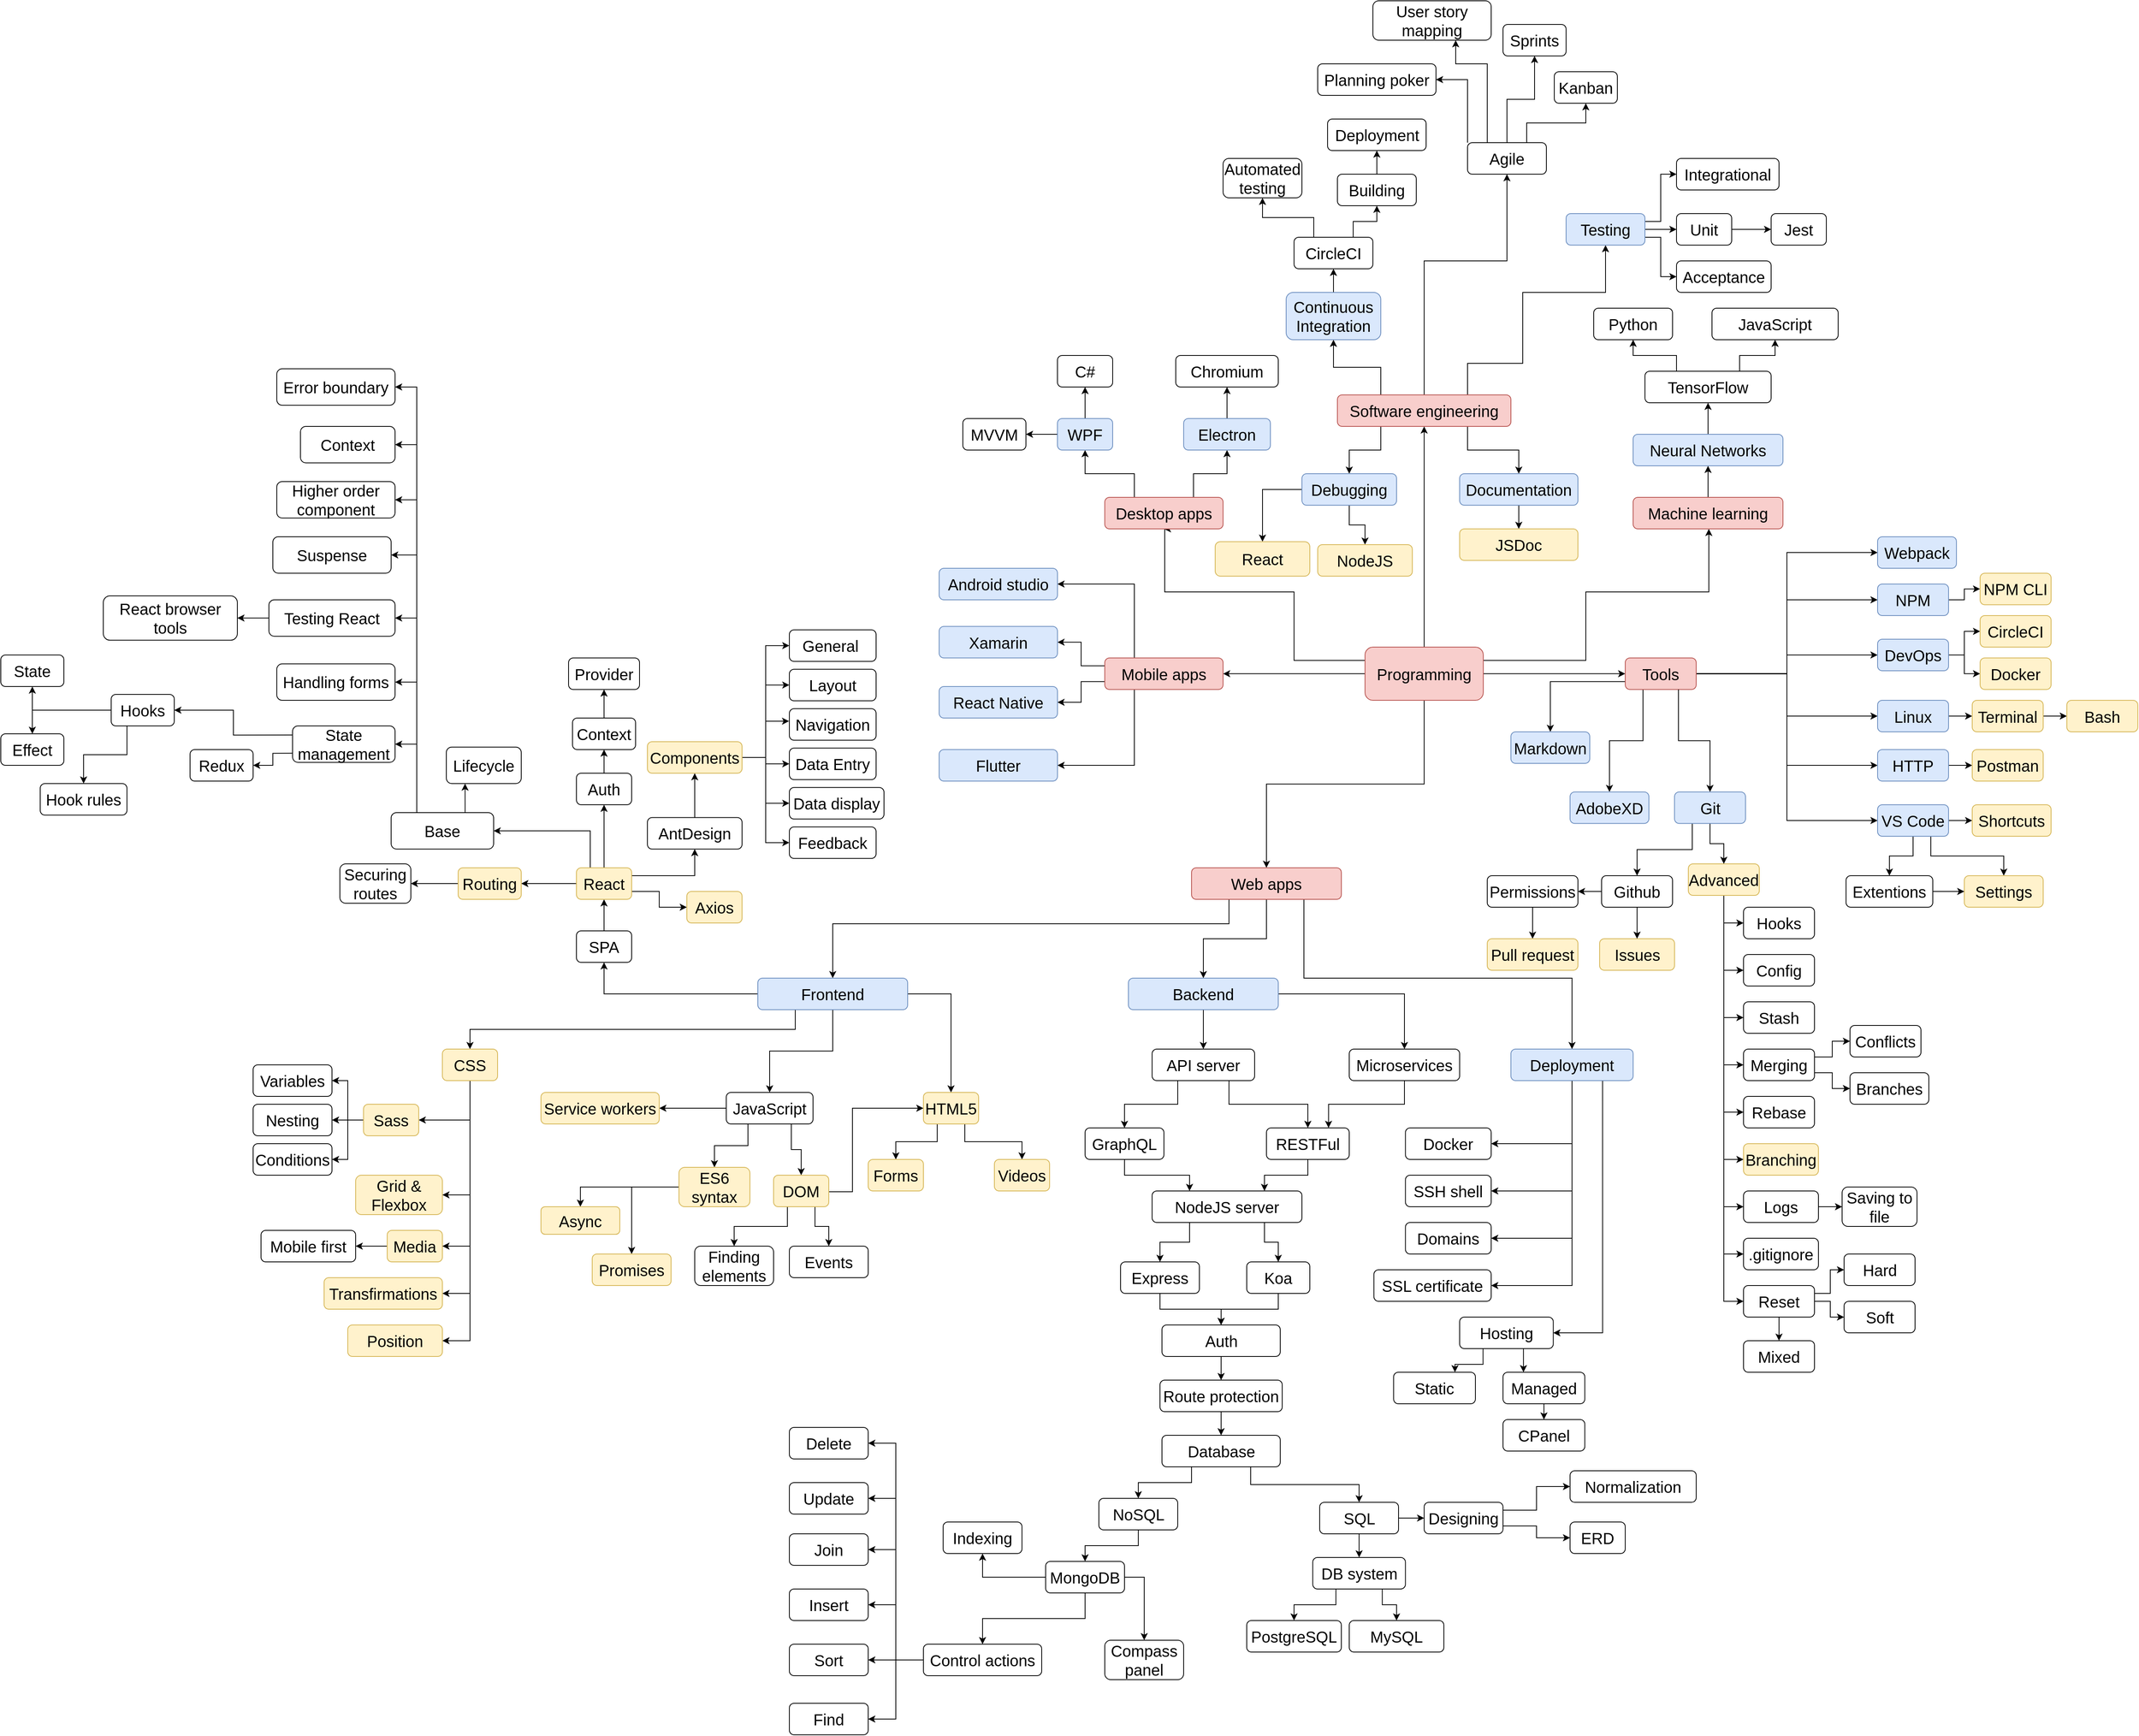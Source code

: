 <mxfile version="12.4.3" type="device" pages="1"><diagram id="6a731a19-8d31-9384-78a2-239565b7b9f0" name="Page-1"><mxGraphModel dx="3611" dy="1444" grid="1" gridSize="10" guides="1" tooltips="1" connect="1" arrows="1" fold="1" page="0" pageScale="1" pageWidth="1169" pageHeight="827" background="#ffffff" math="0" shadow="0"><root><mxCell id="0"/><mxCell id="1" parent="0"/><mxCell id="gqNTWZEWWtc14lu_F7Ef-1788" style="edgeStyle=orthogonalEdgeStyle;rounded=0;orthogonalLoop=1;jettySize=auto;html=1;exitX=0;exitY=0.5;exitDx=0;exitDy=0;entryX=1;entryY=0.5;entryDx=0;entryDy=0;" parent="1" source="gqNTWZEWWtc14lu_F7Ef-1780" target="gqNTWZEWWtc14lu_F7Ef-1781" edge="1"><mxGeometry relative="1" as="geometry"/></mxCell><mxCell id="gqNTWZEWWtc14lu_F7Ef-1789" style="edgeStyle=orthogonalEdgeStyle;rounded=0;orthogonalLoop=1;jettySize=auto;html=1;exitX=0;exitY=0.25;exitDx=0;exitDy=0;entryX=0.5;entryY=1;entryDx=0;entryDy=0;" parent="1" source="gqNTWZEWWtc14lu_F7Ef-1780" target="gqNTWZEWWtc14lu_F7Ef-1783" edge="1"><mxGeometry relative="1" as="geometry"><Array as="points"><mxPoint x="310" y="537"/><mxPoint x="310" y="450"/><mxPoint x="146" y="450"/></Array></mxGeometry></mxCell><mxCell id="gqNTWZEWWtc14lu_F7Ef-1790" style="edgeStyle=orthogonalEdgeStyle;rounded=0;orthogonalLoop=1;jettySize=auto;html=1;exitX=0.5;exitY=0;exitDx=0;exitDy=0;entryX=0.5;entryY=1;entryDx=0;entryDy=0;" parent="1" source="gqNTWZEWWtc14lu_F7Ef-1780" target="gqNTWZEWWtc14lu_F7Ef-1786" edge="1"><mxGeometry relative="1" as="geometry"/></mxCell><mxCell id="gqNTWZEWWtc14lu_F7Ef-1791" style="edgeStyle=orthogonalEdgeStyle;rounded=0;orthogonalLoop=1;jettySize=auto;html=1;exitX=1;exitY=0.5;exitDx=0;exitDy=0;entryX=0;entryY=0.5;entryDx=0;entryDy=0;" parent="1" source="gqNTWZEWWtc14lu_F7Ef-1780" target="gqNTWZEWWtc14lu_F7Ef-1785" edge="1"><mxGeometry relative="1" as="geometry"/></mxCell><mxCell id="gqNTWZEWWtc14lu_F7Ef-1793" style="edgeStyle=orthogonalEdgeStyle;rounded=0;orthogonalLoop=1;jettySize=auto;html=1;exitX=0.5;exitY=1;exitDx=0;exitDy=0;" parent="1" source="gqNTWZEWWtc14lu_F7Ef-1780" target="gqNTWZEWWtc14lu_F7Ef-1787" edge="1"><mxGeometry relative="1" as="geometry"/></mxCell><mxCell id="gqNTWZEWWtc14lu_F7Ef-1794" style="edgeStyle=orthogonalEdgeStyle;rounded=0;orthogonalLoop=1;jettySize=auto;html=1;exitX=1;exitY=0.25;exitDx=0;exitDy=0;" parent="1" source="gqNTWZEWWtc14lu_F7Ef-1780" target="gqNTWZEWWtc14lu_F7Ef-1784" edge="1"><mxGeometry relative="1" as="geometry"><Array as="points"><mxPoint x="680" y="537"/><mxPoint x="680" y="450"/><mxPoint x="836" y="450"/></Array></mxGeometry></mxCell><mxCell id="gqNTWZEWWtc14lu_F7Ef-1780" value="&lt;font style=&quot;font-size: 20px&quot;&gt;Programming&lt;/font&gt;" style="rounded=1;whiteSpace=wrap;html=1;fillColor=#f8cecc;strokeColor=#b85450;shadow=0;" parent="1" vertex="1"><mxGeometry x="400" y="520" width="150" height="67.53" as="geometry"/></mxCell><mxCell id="gqNTWZEWWtc14lu_F7Ef-1812" style="edgeStyle=orthogonalEdgeStyle;rounded=0;orthogonalLoop=1;jettySize=auto;html=1;exitX=0.25;exitY=0;exitDx=0;exitDy=0;entryX=1;entryY=0.5;entryDx=0;entryDy=0;" parent="1" source="gqNTWZEWWtc14lu_F7Ef-1781" target="gqNTWZEWWtc14lu_F7Ef-1807" edge="1"><mxGeometry relative="1" as="geometry"/></mxCell><mxCell id="gqNTWZEWWtc14lu_F7Ef-1813" style="edgeStyle=orthogonalEdgeStyle;rounded=0;orthogonalLoop=1;jettySize=auto;html=1;exitX=0.25;exitY=1;exitDx=0;exitDy=0;entryX=1;entryY=0.5;entryDx=0;entryDy=0;" parent="1" source="gqNTWZEWWtc14lu_F7Ef-1781" target="gqNTWZEWWtc14lu_F7Ef-1810" edge="1"><mxGeometry relative="1" as="geometry"/></mxCell><mxCell id="gqNTWZEWWtc14lu_F7Ef-1814" style="edgeStyle=orthogonalEdgeStyle;rounded=0;orthogonalLoop=1;jettySize=auto;html=1;exitX=0;exitY=0.75;exitDx=0;exitDy=0;" parent="1" source="gqNTWZEWWtc14lu_F7Ef-1781" target="gqNTWZEWWtc14lu_F7Ef-1809" edge="1"><mxGeometry relative="1" as="geometry"/></mxCell><mxCell id="gqNTWZEWWtc14lu_F7Ef-1817" style="edgeStyle=orthogonalEdgeStyle;rounded=0;orthogonalLoop=1;jettySize=auto;html=1;exitX=0;exitY=0.25;exitDx=0;exitDy=0;entryX=1;entryY=0.5;entryDx=0;entryDy=0;" parent="1" source="gqNTWZEWWtc14lu_F7Ef-1781" target="gqNTWZEWWtc14lu_F7Ef-1808" edge="1"><mxGeometry relative="1" as="geometry"/></mxCell><mxCell id="gqNTWZEWWtc14lu_F7Ef-1781" value="&lt;font style=&quot;font-size: 20px&quot;&gt;Mobile apps&lt;/font&gt;" style="rounded=1;whiteSpace=wrap;html=1;fillColor=#f8cecc;strokeColor=#b85450;" parent="1" vertex="1"><mxGeometry x="70" y="533.77" width="150" height="40" as="geometry"/></mxCell><mxCell id="gqNTWZEWWtc14lu_F7Ef-1800" style="edgeStyle=orthogonalEdgeStyle;rounded=0;orthogonalLoop=1;jettySize=auto;html=1;exitX=0.75;exitY=0;exitDx=0;exitDy=0;" parent="1" source="gqNTWZEWWtc14lu_F7Ef-1783" target="gqNTWZEWWtc14lu_F7Ef-1796" edge="1"><mxGeometry relative="1" as="geometry"/></mxCell><mxCell id="gqNTWZEWWtc14lu_F7Ef-1806" style="edgeStyle=orthogonalEdgeStyle;rounded=0;orthogonalLoop=1;jettySize=auto;html=1;exitX=0.25;exitY=0;exitDx=0;exitDy=0;entryX=0.5;entryY=1;entryDx=0;entryDy=0;" parent="1" source="gqNTWZEWWtc14lu_F7Ef-1783" target="gqNTWZEWWtc14lu_F7Ef-1797" edge="1"><mxGeometry relative="1" as="geometry"/></mxCell><mxCell id="gqNTWZEWWtc14lu_F7Ef-1783" value="&lt;font style=&quot;font-size: 20px&quot;&gt;Desktop apps&lt;/font&gt;" style="rounded=1;whiteSpace=wrap;html=1;fillColor=#f8cecc;strokeColor=#b85450;" parent="1" vertex="1"><mxGeometry x="70" y="330" width="150" height="40" as="geometry"/></mxCell><mxCell id="mhQVdwRB5DmAb7PHkFME-2" style="edgeStyle=orthogonalEdgeStyle;rounded=0;orthogonalLoop=1;jettySize=auto;html=1;exitX=0.5;exitY=0;exitDx=0;exitDy=0;entryX=0.5;entryY=1;entryDx=0;entryDy=0;" parent="1" source="gqNTWZEWWtc14lu_F7Ef-1784" target="mhQVdwRB5DmAb7PHkFME-1" edge="1"><mxGeometry relative="1" as="geometry"/></mxCell><mxCell id="gqNTWZEWWtc14lu_F7Ef-1784" value="&lt;font style=&quot;font-size: 20px&quot;&gt;Machine learning&lt;/font&gt;" style="rounded=1;whiteSpace=wrap;html=1;fillColor=#f8cecc;strokeColor=#b85450;" parent="1" vertex="1"><mxGeometry x="740" y="330" width="190" height="40" as="geometry"/></mxCell><mxCell id="mhQVdwRB5DmAb7PHkFME-56" style="edgeStyle=orthogonalEdgeStyle;rounded=0;orthogonalLoop=1;jettySize=auto;html=1;exitX=1;exitY=0.5;exitDx=0;exitDy=0;entryX=0;entryY=0.5;entryDx=0;entryDy=0;" parent="1" source="gqNTWZEWWtc14lu_F7Ef-1785" target="mhQVdwRB5DmAb7PHkFME-48" edge="1"><mxGeometry relative="1" as="geometry"/></mxCell><mxCell id="mhQVdwRB5DmAb7PHkFME-58" style="edgeStyle=orthogonalEdgeStyle;rounded=0;orthogonalLoop=1;jettySize=auto;html=1;entryX=0;entryY=0.5;entryDx=0;entryDy=0;" parent="1" source="gqNTWZEWWtc14lu_F7Ef-1785" target="mhQVdwRB5DmAb7PHkFME-49" edge="1"><mxGeometry relative="1" as="geometry"/></mxCell><mxCell id="mhQVdwRB5DmAb7PHkFME-59" style="edgeStyle=orthogonalEdgeStyle;rounded=0;orthogonalLoop=1;jettySize=auto;html=1;entryX=0;entryY=0.5;entryDx=0;entryDy=0;" parent="1" source="gqNTWZEWWtc14lu_F7Ef-1785" target="mhQVdwRB5DmAb7PHkFME-50" edge="1"><mxGeometry relative="1" as="geometry"/></mxCell><mxCell id="mhQVdwRB5DmAb7PHkFME-60" style="edgeStyle=orthogonalEdgeStyle;rounded=0;orthogonalLoop=1;jettySize=auto;html=1;" parent="1" source="gqNTWZEWWtc14lu_F7Ef-1785" target="mhQVdwRB5DmAb7PHkFME-51" edge="1"><mxGeometry relative="1" as="geometry"/></mxCell><mxCell id="mhQVdwRB5DmAb7PHkFME-62" style="edgeStyle=orthogonalEdgeStyle;rounded=0;orthogonalLoop=1;jettySize=auto;html=1;exitX=0.25;exitY=1;exitDx=0;exitDy=0;" parent="1" source="gqNTWZEWWtc14lu_F7Ef-1785" target="mhQVdwRB5DmAb7PHkFME-52" edge="1"><mxGeometry relative="1" as="geometry"/></mxCell><mxCell id="mhQVdwRB5DmAb7PHkFME-64" style="edgeStyle=orthogonalEdgeStyle;rounded=0;orthogonalLoop=1;jettySize=auto;html=1;entryX=0;entryY=0.5;entryDx=0;entryDy=0;" parent="1" source="gqNTWZEWWtc14lu_F7Ef-1785" target="mhQVdwRB5DmAb7PHkFME-53" edge="1"><mxGeometry relative="1" as="geometry"/></mxCell><mxCell id="mhQVdwRB5DmAb7PHkFME-65" style="edgeStyle=orthogonalEdgeStyle;rounded=0;orthogonalLoop=1;jettySize=auto;html=1;entryX=0;entryY=0.5;entryDx=0;entryDy=0;" parent="1" source="gqNTWZEWWtc14lu_F7Ef-1785" target="mhQVdwRB5DmAb7PHkFME-55" edge="1"><mxGeometry relative="1" as="geometry"/></mxCell><mxCell id="YC3glx-nJ7YywBswtyn5-13" style="edgeStyle=orthogonalEdgeStyle;rounded=0;orthogonalLoop=1;jettySize=auto;html=1;exitX=0;exitY=0.75;exitDx=0;exitDy=0;entryX=0.5;entryY=0;entryDx=0;entryDy=0;" edge="1" parent="1" source="gqNTWZEWWtc14lu_F7Ef-1785" target="YC3glx-nJ7YywBswtyn5-12"><mxGeometry relative="1" as="geometry"/></mxCell><mxCell id="gqNTWZEWWtc14lu_F7Ef-1785" value="&lt;font style=&quot;font-size: 20px&quot;&gt;Tools&lt;/font&gt;" style="rounded=1;whiteSpace=wrap;html=1;fillColor=#f8cecc;strokeColor=#b85450;" parent="1" vertex="1"><mxGeometry x="730" y="533.77" width="90" height="40" as="geometry"/></mxCell><mxCell id="mhQVdwRB5DmAb7PHkFME-11" style="edgeStyle=orthogonalEdgeStyle;rounded=0;orthogonalLoop=1;jettySize=auto;html=1;exitX=0.25;exitY=1;exitDx=0;exitDy=0;entryX=0.5;entryY=0;entryDx=0;entryDy=0;" parent="1" source="gqNTWZEWWtc14lu_F7Ef-1786" target="mhQVdwRB5DmAb7PHkFME-10" edge="1"><mxGeometry relative="1" as="geometry"/></mxCell><mxCell id="mhQVdwRB5DmAb7PHkFME-13" style="edgeStyle=orthogonalEdgeStyle;rounded=0;orthogonalLoop=1;jettySize=auto;html=1;exitX=0.25;exitY=0;exitDx=0;exitDy=0;" parent="1" source="gqNTWZEWWtc14lu_F7Ef-1786" target="mhQVdwRB5DmAb7PHkFME-12" edge="1"><mxGeometry relative="1" as="geometry"/></mxCell><mxCell id="mhQVdwRB5DmAb7PHkFME-27" style="edgeStyle=orthogonalEdgeStyle;rounded=0;orthogonalLoop=1;jettySize=auto;html=1;exitX=0.75;exitY=1;exitDx=0;exitDy=0;" parent="1" source="gqNTWZEWWtc14lu_F7Ef-1786" target="mhQVdwRB5DmAb7PHkFME-26" edge="1"><mxGeometry relative="1" as="geometry"/></mxCell><mxCell id="mhQVdwRB5DmAb7PHkFME-29" style="edgeStyle=orthogonalEdgeStyle;rounded=0;orthogonalLoop=1;jettySize=auto;html=1;exitX=0.5;exitY=0;exitDx=0;exitDy=0;" parent="1" source="gqNTWZEWWtc14lu_F7Ef-1786" target="mhQVdwRB5DmAb7PHkFME-24" edge="1"><mxGeometry relative="1" as="geometry"><Array as="points"><mxPoint x="475" y="30"/><mxPoint x="580" y="30"/></Array></mxGeometry></mxCell><mxCell id="mhQVdwRB5DmAb7PHkFME-30" style="edgeStyle=orthogonalEdgeStyle;rounded=0;orthogonalLoop=1;jettySize=auto;html=1;exitX=0.75;exitY=0;exitDx=0;exitDy=0;entryX=0.5;entryY=1;entryDx=0;entryDy=0;" parent="1" source="gqNTWZEWWtc14lu_F7Ef-1786" target="mhQVdwRB5DmAb7PHkFME-25" edge="1"><mxGeometry relative="1" as="geometry"><Array as="points"><mxPoint x="530" y="160"/><mxPoint x="600" y="160"/><mxPoint x="600" y="70"/><mxPoint x="705" y="70"/></Array></mxGeometry></mxCell><mxCell id="gqNTWZEWWtc14lu_F7Ef-1786" value="&lt;font style=&quot;font-size: 20px&quot;&gt;Software engineering&lt;/font&gt;" style="rounded=1;whiteSpace=wrap;html=1;fillColor=#f8cecc;strokeColor=#b85450;" parent="1" vertex="1"><mxGeometry x="365" y="200" width="220" height="40" as="geometry"/></mxCell><mxCell id="mhQVdwRB5DmAb7PHkFME-132" style="edgeStyle=orthogonalEdgeStyle;rounded=0;orthogonalLoop=1;jettySize=auto;html=1;exitX=0.5;exitY=1;exitDx=0;exitDy=0;" parent="1" source="gqNTWZEWWtc14lu_F7Ef-1787" target="mhQVdwRB5DmAb7PHkFME-131" edge="1"><mxGeometry relative="1" as="geometry"/></mxCell><mxCell id="mhQVdwRB5DmAb7PHkFME-133" style="edgeStyle=orthogonalEdgeStyle;rounded=0;orthogonalLoop=1;jettySize=auto;html=1;exitX=0.25;exitY=1;exitDx=0;exitDy=0;" parent="1" source="gqNTWZEWWtc14lu_F7Ef-1787" target="mhQVdwRB5DmAb7PHkFME-130" edge="1"><mxGeometry relative="1" as="geometry"><Array as="points"><mxPoint x="228" y="871"/><mxPoint x="-275" y="871"/></Array></mxGeometry></mxCell><mxCell id="mhQVdwRB5DmAb7PHkFME-270" style="edgeStyle=orthogonalEdgeStyle;rounded=0;orthogonalLoop=1;jettySize=auto;html=1;exitX=0.75;exitY=1;exitDx=0;exitDy=0;entryX=0.5;entryY=0;entryDx=0;entryDy=0;" parent="1" source="gqNTWZEWWtc14lu_F7Ef-1787" target="mhQVdwRB5DmAb7PHkFME-269" edge="1"><mxGeometry relative="1" as="geometry"><Array as="points"><mxPoint x="323" y="940"/><mxPoint x="663" y="940"/></Array></mxGeometry></mxCell><mxCell id="gqNTWZEWWtc14lu_F7Ef-1787" value="&lt;font style=&quot;font-size: 20px&quot;&gt;Web apps&lt;/font&gt;" style="rounded=1;whiteSpace=wrap;html=1;fillColor=#f8cecc;strokeColor=#b85450;" parent="1" vertex="1"><mxGeometry x="180" y="800" width="190" height="40" as="geometry"/></mxCell><mxCell id="gqNTWZEWWtc14lu_F7Ef-1801" style="edgeStyle=orthogonalEdgeStyle;rounded=0;orthogonalLoop=1;jettySize=auto;html=1;exitX=0.5;exitY=0;exitDx=0;exitDy=0;" parent="1" source="gqNTWZEWWtc14lu_F7Ef-1796" target="gqNTWZEWWtc14lu_F7Ef-1798" edge="1"><mxGeometry relative="1" as="geometry"/></mxCell><mxCell id="gqNTWZEWWtc14lu_F7Ef-1796" value="&lt;font style=&quot;font-size: 20px&quot;&gt;Electron&lt;/font&gt;" style="rounded=1;whiteSpace=wrap;html=1;fillColor=#dae8fc;strokeColor=#6c8ebf;" parent="1" vertex="1"><mxGeometry x="170" y="230" width="110" height="40" as="geometry"/></mxCell><mxCell id="gqNTWZEWWtc14lu_F7Ef-1803" style="edgeStyle=orthogonalEdgeStyle;rounded=0;orthogonalLoop=1;jettySize=auto;html=1;exitX=0.5;exitY=0;exitDx=0;exitDy=0;" parent="1" source="gqNTWZEWWtc14lu_F7Ef-1797" target="gqNTWZEWWtc14lu_F7Ef-1802" edge="1"><mxGeometry relative="1" as="geometry"/></mxCell><mxCell id="gqNTWZEWWtc14lu_F7Ef-1805" style="edgeStyle=orthogonalEdgeStyle;rounded=0;orthogonalLoop=1;jettySize=auto;html=1;exitX=0;exitY=0.5;exitDx=0;exitDy=0;entryX=1;entryY=0.5;entryDx=0;entryDy=0;" parent="1" source="gqNTWZEWWtc14lu_F7Ef-1797" target="gqNTWZEWWtc14lu_F7Ef-1804" edge="1"><mxGeometry relative="1" as="geometry"/></mxCell><mxCell id="gqNTWZEWWtc14lu_F7Ef-1797" value="&lt;font style=&quot;font-size: 20px&quot;&gt;WPF&lt;/font&gt;" style="rounded=1;whiteSpace=wrap;html=1;fillColor=#dae8fc;strokeColor=#6c8ebf;" parent="1" vertex="1"><mxGeometry x="10" y="230" width="70" height="40" as="geometry"/></mxCell><mxCell id="gqNTWZEWWtc14lu_F7Ef-1798" value="&lt;font style=&quot;font-size: 20px&quot;&gt;Chromium&lt;/font&gt;" style="rounded=1;whiteSpace=wrap;html=1;" parent="1" vertex="1"><mxGeometry x="160" y="150" width="130" height="40" as="geometry"/></mxCell><mxCell id="gqNTWZEWWtc14lu_F7Ef-1802" value="&lt;font style=&quot;font-size: 20px&quot;&gt;C#&lt;/font&gt;" style="rounded=1;whiteSpace=wrap;html=1;" parent="1" vertex="1"><mxGeometry x="10" y="150" width="70" height="40" as="geometry"/></mxCell><mxCell id="gqNTWZEWWtc14lu_F7Ef-1804" value="&lt;font style=&quot;font-size: 20px&quot;&gt;MVVM&lt;/font&gt;" style="rounded=1;whiteSpace=wrap;html=1;" parent="1" vertex="1"><mxGeometry x="-110" y="230" width="80" height="40" as="geometry"/></mxCell><mxCell id="gqNTWZEWWtc14lu_F7Ef-1807" value="&lt;font style=&quot;font-size: 20px&quot;&gt;Android studio&lt;/font&gt;" style="rounded=1;whiteSpace=wrap;html=1;fillColor=#dae8fc;strokeColor=#6c8ebf;" parent="1" vertex="1"><mxGeometry x="-140" y="420" width="150" height="40" as="geometry"/></mxCell><mxCell id="gqNTWZEWWtc14lu_F7Ef-1808" value="&lt;font style=&quot;font-size: 20px&quot;&gt;Xamarin&lt;/font&gt;" style="rounded=1;whiteSpace=wrap;html=1;fillColor=#dae8fc;strokeColor=#6c8ebf;" parent="1" vertex="1"><mxGeometry x="-140" y="493.77" width="150" height="40" as="geometry"/></mxCell><mxCell id="gqNTWZEWWtc14lu_F7Ef-1809" value="&lt;font style=&quot;font-size: 20px&quot;&gt;React Native&lt;/font&gt;" style="rounded=1;whiteSpace=wrap;html=1;fillColor=#dae8fc;strokeColor=#6c8ebf;" parent="1" vertex="1"><mxGeometry x="-140" y="570" width="150" height="40" as="geometry"/></mxCell><mxCell id="gqNTWZEWWtc14lu_F7Ef-1810" value="&lt;font style=&quot;font-size: 20px&quot;&gt;Flutter&lt;/font&gt;" style="rounded=1;whiteSpace=wrap;html=1;fillColor=#dae8fc;strokeColor=#6c8ebf;" parent="1" vertex="1"><mxGeometry x="-140" y="650" width="150" height="40" as="geometry"/></mxCell><mxCell id="mhQVdwRB5DmAb7PHkFME-5" style="edgeStyle=orthogonalEdgeStyle;rounded=0;orthogonalLoop=1;jettySize=auto;html=1;exitX=0.5;exitY=0;exitDx=0;exitDy=0;entryX=0.5;entryY=1;entryDx=0;entryDy=0;" parent="1" source="mhQVdwRB5DmAb7PHkFME-1" target="mhQVdwRB5DmAb7PHkFME-3" edge="1"><mxGeometry relative="1" as="geometry"/></mxCell><mxCell id="mhQVdwRB5DmAb7PHkFME-1" value="&lt;font style=&quot;font-size: 20px&quot;&gt;Neural Networks&lt;/font&gt;" style="rounded=1;whiteSpace=wrap;html=1;fillColor=#dae8fc;strokeColor=#6c8ebf;" parent="1" vertex="1"><mxGeometry x="740" y="250" width="190" height="40" as="geometry"/></mxCell><mxCell id="mhQVdwRB5DmAb7PHkFME-8" style="edgeStyle=orthogonalEdgeStyle;rounded=0;orthogonalLoop=1;jettySize=auto;html=1;exitX=0.75;exitY=0;exitDx=0;exitDy=0;entryX=0.5;entryY=1;entryDx=0;entryDy=0;" parent="1" source="mhQVdwRB5DmAb7PHkFME-3" target="mhQVdwRB5DmAb7PHkFME-7" edge="1"><mxGeometry relative="1" as="geometry"/></mxCell><mxCell id="mhQVdwRB5DmAb7PHkFME-9" style="edgeStyle=orthogonalEdgeStyle;rounded=0;orthogonalLoop=1;jettySize=auto;html=1;exitX=0.25;exitY=0;exitDx=0;exitDy=0;entryX=0.5;entryY=1;entryDx=0;entryDy=0;" parent="1" source="mhQVdwRB5DmAb7PHkFME-3" target="mhQVdwRB5DmAb7PHkFME-6" edge="1"><mxGeometry relative="1" as="geometry"/></mxCell><mxCell id="mhQVdwRB5DmAb7PHkFME-3" value="&lt;font style=&quot;font-size: 20px&quot;&gt;TensorFlow&lt;/font&gt;" style="rounded=1;whiteSpace=wrap;html=1;" parent="1" vertex="1"><mxGeometry x="755" y="170" width="160" height="40" as="geometry"/></mxCell><mxCell id="mhQVdwRB5DmAb7PHkFME-6" value="&lt;font style=&quot;font-size: 20px&quot;&gt;Python&lt;/font&gt;" style="rounded=1;whiteSpace=wrap;html=1;" parent="1" vertex="1"><mxGeometry x="690" y="90" width="100" height="40" as="geometry"/></mxCell><mxCell id="mhQVdwRB5DmAb7PHkFME-7" value="&lt;font style=&quot;font-size: 20px&quot;&gt;JavaScript&lt;/font&gt;" style="rounded=1;whiteSpace=wrap;html=1;" parent="1" vertex="1"><mxGeometry x="840" y="90" width="160" height="40" as="geometry"/></mxCell><mxCell id="mhQVdwRB5DmAb7PHkFME-23" style="edgeStyle=orthogonalEdgeStyle;rounded=0;orthogonalLoop=1;jettySize=auto;html=1;exitX=0.5;exitY=1;exitDx=0;exitDy=0;entryX=0.5;entryY=0;entryDx=0;entryDy=0;" parent="1" source="mhQVdwRB5DmAb7PHkFME-10" target="mhQVdwRB5DmAb7PHkFME-22" edge="1"><mxGeometry relative="1" as="geometry"/></mxCell><mxCell id="YC3glx-nJ7YywBswtyn5-28" style="edgeStyle=orthogonalEdgeStyle;rounded=0;orthogonalLoop=1;jettySize=auto;html=1;exitX=0;exitY=0.5;exitDx=0;exitDy=0;entryX=0.5;entryY=0;entryDx=0;entryDy=0;" edge="1" parent="1" source="mhQVdwRB5DmAb7PHkFME-10" target="YC3glx-nJ7YywBswtyn5-25"><mxGeometry relative="1" as="geometry"/></mxCell><mxCell id="mhQVdwRB5DmAb7PHkFME-10" value="&lt;font style=&quot;font-size: 20px&quot;&gt;Debugging&lt;/font&gt;" style="rounded=1;whiteSpace=wrap;html=1;fillColor=#dae8fc;strokeColor=#6c8ebf;" parent="1" vertex="1"><mxGeometry x="320" y="300" width="120" height="40" as="geometry"/></mxCell><mxCell id="mhQVdwRB5DmAb7PHkFME-15" style="edgeStyle=orthogonalEdgeStyle;rounded=0;orthogonalLoop=1;jettySize=auto;html=1;exitX=0.5;exitY=0;exitDx=0;exitDy=0;entryX=0.5;entryY=1;entryDx=0;entryDy=0;" parent="1" source="mhQVdwRB5DmAb7PHkFME-12" target="mhQVdwRB5DmAb7PHkFME-14" edge="1"><mxGeometry relative="1" as="geometry"/></mxCell><mxCell id="mhQVdwRB5DmAb7PHkFME-12" value="&lt;font style=&quot;font-size: 20px&quot;&gt;Continuous Integration&lt;/font&gt;" style="rounded=1;whiteSpace=wrap;html=1;fillColor=#dae8fc;strokeColor=#6c8ebf;" parent="1" vertex="1"><mxGeometry x="300" y="70" width="120" height="60" as="geometry"/></mxCell><mxCell id="mhQVdwRB5DmAb7PHkFME-17" style="edgeStyle=orthogonalEdgeStyle;rounded=0;orthogonalLoop=1;jettySize=auto;html=1;exitX=0.25;exitY=0;exitDx=0;exitDy=0;entryX=0.5;entryY=1;entryDx=0;entryDy=0;" parent="1" source="mhQVdwRB5DmAb7PHkFME-14" target="mhQVdwRB5DmAb7PHkFME-16" edge="1"><mxGeometry relative="1" as="geometry"/></mxCell><mxCell id="mhQVdwRB5DmAb7PHkFME-21" style="edgeStyle=orthogonalEdgeStyle;rounded=0;orthogonalLoop=1;jettySize=auto;html=1;exitX=0.75;exitY=0;exitDx=0;exitDy=0;entryX=0.5;entryY=1;entryDx=0;entryDy=0;" parent="1" source="mhQVdwRB5DmAb7PHkFME-14" target="mhQVdwRB5DmAb7PHkFME-18" edge="1"><mxGeometry relative="1" as="geometry"/></mxCell><mxCell id="mhQVdwRB5DmAb7PHkFME-14" value="&lt;font style=&quot;font-size: 20px&quot;&gt;CircleCI&lt;/font&gt;" style="rounded=1;whiteSpace=wrap;html=1;" parent="1" vertex="1"><mxGeometry x="310" width="100" height="40" as="geometry"/></mxCell><mxCell id="mhQVdwRB5DmAb7PHkFME-16" value="&lt;font style=&quot;font-size: 20px&quot;&gt;Automated testing&lt;/font&gt;" style="rounded=1;whiteSpace=wrap;html=1;" parent="1" vertex="1"><mxGeometry x="220" y="-100" width="100" height="50" as="geometry"/></mxCell><mxCell id="mhQVdwRB5DmAb7PHkFME-20" style="edgeStyle=orthogonalEdgeStyle;rounded=0;orthogonalLoop=1;jettySize=auto;html=1;exitX=0.5;exitY=0;exitDx=0;exitDy=0;" parent="1" source="mhQVdwRB5DmAb7PHkFME-18" target="mhQVdwRB5DmAb7PHkFME-19" edge="1"><mxGeometry relative="1" as="geometry"/></mxCell><mxCell id="mhQVdwRB5DmAb7PHkFME-18" value="&lt;font style=&quot;font-size: 20px&quot;&gt;Building&lt;/font&gt;" style="rounded=1;whiteSpace=wrap;html=1;" parent="1" vertex="1"><mxGeometry x="365" y="-80" width="100" height="40" as="geometry"/></mxCell><mxCell id="mhQVdwRB5DmAb7PHkFME-19" value="&lt;font style=&quot;font-size: 20px&quot;&gt;Deployment&lt;/font&gt;" style="rounded=1;whiteSpace=wrap;html=1;" parent="1" vertex="1"><mxGeometry x="352.5" y="-150" width="125" height="40" as="geometry"/></mxCell><mxCell id="mhQVdwRB5DmAb7PHkFME-22" value="&lt;font style=&quot;font-size: 20px&quot;&gt;NodeJS&lt;/font&gt;" style="rounded=1;whiteSpace=wrap;html=1;fillColor=#fff2cc;strokeColor=#d6b656;" parent="1" vertex="1"><mxGeometry x="340" y="390" width="120" height="40" as="geometry"/></mxCell><mxCell id="mhQVdwRB5DmAb7PHkFME-41" style="edgeStyle=orthogonalEdgeStyle;rounded=0;orthogonalLoop=1;jettySize=auto;html=1;exitX=0;exitY=0;exitDx=0;exitDy=0;entryX=1;entryY=0.5;entryDx=0;entryDy=0;" parent="1" source="mhQVdwRB5DmAb7PHkFME-24" target="mhQVdwRB5DmAb7PHkFME-37" edge="1"><mxGeometry relative="1" as="geometry"/></mxCell><mxCell id="mhQVdwRB5DmAb7PHkFME-43" style="edgeStyle=orthogonalEdgeStyle;rounded=0;orthogonalLoop=1;jettySize=auto;html=1;exitX=0.25;exitY=0;exitDx=0;exitDy=0;" parent="1" source="mhQVdwRB5DmAb7PHkFME-24" target="mhQVdwRB5DmAb7PHkFME-42" edge="1"><mxGeometry relative="1" as="geometry"><Array as="points"><mxPoint x="555" y="-220"/><mxPoint x="515" y="-220"/></Array></mxGeometry></mxCell><mxCell id="mhQVdwRB5DmAb7PHkFME-45" style="edgeStyle=orthogonalEdgeStyle;rounded=0;orthogonalLoop=1;jettySize=auto;html=1;exitX=0.5;exitY=0;exitDx=0;exitDy=0;entryX=0.5;entryY=1;entryDx=0;entryDy=0;" parent="1" source="mhQVdwRB5DmAb7PHkFME-24" target="mhQVdwRB5DmAb7PHkFME-44" edge="1"><mxGeometry relative="1" as="geometry"/></mxCell><mxCell id="mhQVdwRB5DmAb7PHkFME-47" style="edgeStyle=orthogonalEdgeStyle;rounded=0;orthogonalLoop=1;jettySize=auto;html=1;exitX=0.75;exitY=0;exitDx=0;exitDy=0;entryX=0.5;entryY=1;entryDx=0;entryDy=0;" parent="1" source="mhQVdwRB5DmAb7PHkFME-24" target="mhQVdwRB5DmAb7PHkFME-46" edge="1"><mxGeometry relative="1" as="geometry"/></mxCell><mxCell id="mhQVdwRB5DmAb7PHkFME-24" value="&lt;font style=&quot;font-size: 20px&quot;&gt;Agile&lt;/font&gt;" style="rounded=1;whiteSpace=wrap;html=1;" parent="1" vertex="1"><mxGeometry x="530" y="-120" width="100" height="40" as="geometry"/></mxCell><mxCell id="mhQVdwRB5DmAb7PHkFME-34" style="edgeStyle=orthogonalEdgeStyle;rounded=0;orthogonalLoop=1;jettySize=auto;html=1;exitX=1;exitY=0.5;exitDx=0;exitDy=0;entryX=0;entryY=0.5;entryDx=0;entryDy=0;" parent="1" source="mhQVdwRB5DmAb7PHkFME-25" target="mhQVdwRB5DmAb7PHkFME-32" edge="1"><mxGeometry relative="1" as="geometry"/></mxCell><mxCell id="mhQVdwRB5DmAb7PHkFME-35" style="edgeStyle=orthogonalEdgeStyle;rounded=0;orthogonalLoop=1;jettySize=auto;html=1;exitX=1;exitY=0.25;exitDx=0;exitDy=0;entryX=0;entryY=0.5;entryDx=0;entryDy=0;" parent="1" source="mhQVdwRB5DmAb7PHkFME-25" target="mhQVdwRB5DmAb7PHkFME-31" edge="1"><mxGeometry relative="1" as="geometry"/></mxCell><mxCell id="mhQVdwRB5DmAb7PHkFME-36" style="edgeStyle=orthogonalEdgeStyle;rounded=0;orthogonalLoop=1;jettySize=auto;html=1;exitX=1;exitY=0.75;exitDx=0;exitDy=0;entryX=0;entryY=0.5;entryDx=0;entryDy=0;" parent="1" source="mhQVdwRB5DmAb7PHkFME-25" target="mhQVdwRB5DmAb7PHkFME-33" edge="1"><mxGeometry relative="1" as="geometry"/></mxCell><mxCell id="mhQVdwRB5DmAb7PHkFME-25" value="&lt;font style=&quot;font-size: 20px&quot;&gt;Testing&lt;/font&gt;" style="rounded=1;whiteSpace=wrap;html=1;fillColor=#dae8fc;strokeColor=#6c8ebf;" parent="1" vertex="1"><mxGeometry x="655" y="-30" width="100" height="40" as="geometry"/></mxCell><mxCell id="YC3glx-nJ7YywBswtyn5-17" style="edgeStyle=orthogonalEdgeStyle;rounded=0;orthogonalLoop=1;jettySize=auto;html=1;exitX=0.5;exitY=1;exitDx=0;exitDy=0;" edge="1" parent="1" source="mhQVdwRB5DmAb7PHkFME-26" target="YC3glx-nJ7YywBswtyn5-16"><mxGeometry relative="1" as="geometry"/></mxCell><mxCell id="mhQVdwRB5DmAb7PHkFME-26" value="&lt;font style=&quot;font-size: 20px&quot;&gt;Documentation&lt;/font&gt;" style="rounded=1;whiteSpace=wrap;html=1;fillColor=#dae8fc;strokeColor=#6c8ebf;" parent="1" vertex="1"><mxGeometry x="520" y="300" width="150" height="40" as="geometry"/></mxCell><mxCell id="mhQVdwRB5DmAb7PHkFME-31" value="&lt;font style=&quot;font-size: 20px&quot;&gt;Integrational&lt;/font&gt;" style="rounded=1;whiteSpace=wrap;html=1;" parent="1" vertex="1"><mxGeometry x="795" y="-100" width="130" height="40" as="geometry"/></mxCell><mxCell id="YC3glx-nJ7YywBswtyn5-15" style="edgeStyle=orthogonalEdgeStyle;rounded=0;orthogonalLoop=1;jettySize=auto;html=1;exitX=1;exitY=0.5;exitDx=0;exitDy=0;entryX=0;entryY=0.5;entryDx=0;entryDy=0;" edge="1" parent="1" source="mhQVdwRB5DmAb7PHkFME-32" target="YC3glx-nJ7YywBswtyn5-14"><mxGeometry relative="1" as="geometry"/></mxCell><mxCell id="mhQVdwRB5DmAb7PHkFME-32" value="&lt;font style=&quot;font-size: 20px&quot;&gt;Unit&lt;/font&gt;" style="rounded=1;whiteSpace=wrap;html=1;" parent="1" vertex="1"><mxGeometry x="795" y="-30" width="70" height="40" as="geometry"/></mxCell><mxCell id="mhQVdwRB5DmAb7PHkFME-33" value="&lt;font style=&quot;font-size: 20px&quot;&gt;Acceptance&lt;/font&gt;" style="rounded=1;whiteSpace=wrap;html=1;" parent="1" vertex="1"><mxGeometry x="795" y="30" width="120" height="40" as="geometry"/></mxCell><mxCell id="mhQVdwRB5DmAb7PHkFME-37" value="&lt;font style=&quot;font-size: 20px&quot;&gt;Planning poker&lt;/font&gt;" style="rounded=1;whiteSpace=wrap;html=1;" parent="1" vertex="1"><mxGeometry x="340" y="-220" width="150" height="40" as="geometry"/></mxCell><mxCell id="mhQVdwRB5DmAb7PHkFME-42" value="&lt;font style=&quot;font-size: 20px&quot;&gt;User story mapping&lt;/font&gt;" style="rounded=1;whiteSpace=wrap;html=1;" parent="1" vertex="1"><mxGeometry x="410" y="-300" width="150" height="50" as="geometry"/></mxCell><mxCell id="mhQVdwRB5DmAb7PHkFME-44" value="&lt;font style=&quot;font-size: 20px&quot;&gt;Sprints&lt;/font&gt;" style="rounded=1;whiteSpace=wrap;html=1;" parent="1" vertex="1"><mxGeometry x="575" y="-270" width="80" height="40" as="geometry"/></mxCell><mxCell id="mhQVdwRB5DmAb7PHkFME-46" value="&lt;font style=&quot;font-size: 20px&quot;&gt;Kanban&lt;/font&gt;" style="rounded=1;whiteSpace=wrap;html=1;" parent="1" vertex="1"><mxGeometry x="640" y="-210" width="80" height="40" as="geometry"/></mxCell><mxCell id="mhQVdwRB5DmAb7PHkFME-48" value="&lt;font style=&quot;font-size: 20px&quot;&gt;Webpack&lt;/font&gt;" style="rounded=1;whiteSpace=wrap;html=1;fillColor=#dae8fc;strokeColor=#6c8ebf;" parent="1" vertex="1"><mxGeometry x="1050" y="380" width="100" height="40" as="geometry"/></mxCell><mxCell id="mhQVdwRB5DmAb7PHkFME-70" style="edgeStyle=orthogonalEdgeStyle;rounded=0;orthogonalLoop=1;jettySize=auto;html=1;exitX=1;exitY=0.5;exitDx=0;exitDy=0;entryX=0;entryY=0.5;entryDx=0;entryDy=0;" parent="1" source="mhQVdwRB5DmAb7PHkFME-49" target="mhQVdwRB5DmAb7PHkFME-67" edge="1"><mxGeometry relative="1" as="geometry"/></mxCell><mxCell id="mhQVdwRB5DmAb7PHkFME-49" value="&lt;font style=&quot;font-size: 20px&quot;&gt;NPM&lt;/font&gt;" style="rounded=1;whiteSpace=wrap;html=1;fillColor=#dae8fc;strokeColor=#6c8ebf;" parent="1" vertex="1"><mxGeometry x="1050" y="440" width="90" height="40" as="geometry"/></mxCell><mxCell id="mhQVdwRB5DmAb7PHkFME-73" style="edgeStyle=orthogonalEdgeStyle;rounded=0;orthogonalLoop=1;jettySize=auto;html=1;" parent="1" source="mhQVdwRB5DmAb7PHkFME-50" target="mhQVdwRB5DmAb7PHkFME-71" edge="1"><mxGeometry relative="1" as="geometry"/></mxCell><mxCell id="mhQVdwRB5DmAb7PHkFME-50" value="&lt;font style=&quot;font-size: 20px&quot;&gt;Linux&lt;/font&gt;" style="rounded=1;whiteSpace=wrap;html=1;fillColor=#dae8fc;strokeColor=#6c8ebf;" parent="1" vertex="1"><mxGeometry x="1050" y="587.53" width="90" height="40" as="geometry"/></mxCell><mxCell id="YC3glx-nJ7YywBswtyn5-8" style="edgeStyle=orthogonalEdgeStyle;rounded=0;orthogonalLoop=1;jettySize=auto;html=1;entryX=0;entryY=0.5;entryDx=0;entryDy=0;" edge="1" parent="1" source="mhQVdwRB5DmAb7PHkFME-51" target="YC3glx-nJ7YywBswtyn5-7"><mxGeometry relative="1" as="geometry"/></mxCell><mxCell id="YC3glx-nJ7YywBswtyn5-11" style="edgeStyle=orthogonalEdgeStyle;rounded=0;orthogonalLoop=1;jettySize=auto;html=1;" edge="1" parent="1" source="mhQVdwRB5DmAb7PHkFME-51" target="YC3glx-nJ7YywBswtyn5-9"><mxGeometry relative="1" as="geometry"/></mxCell><mxCell id="mhQVdwRB5DmAb7PHkFME-51" value="&lt;font style=&quot;font-size: 20px&quot;&gt;DevOps&lt;/font&gt;" style="rounded=1;whiteSpace=wrap;html=1;fillColor=#dae8fc;strokeColor=#6c8ebf;" parent="1" vertex="1"><mxGeometry x="1050" y="510" width="90" height="40" as="geometry"/></mxCell><mxCell id="mhQVdwRB5DmAb7PHkFME-52" value="&lt;font style=&quot;font-size: 20px&quot;&gt;AdobeXD&lt;/font&gt;" style="rounded=1;whiteSpace=wrap;html=1;fillColor=#dae8fc;strokeColor=#6c8ebf;" parent="1" vertex="1"><mxGeometry x="660" y="703.77" width="100" height="40" as="geometry"/></mxCell><mxCell id="mhQVdwRB5DmAb7PHkFME-76" style="edgeStyle=orthogonalEdgeStyle;rounded=0;orthogonalLoop=1;jettySize=auto;html=1;" parent="1" source="mhQVdwRB5DmAb7PHkFME-53" target="mhQVdwRB5DmAb7PHkFME-75" edge="1"><mxGeometry relative="1" as="geometry"/></mxCell><mxCell id="mhQVdwRB5DmAb7PHkFME-53" value="&lt;font style=&quot;font-size: 20px&quot;&gt;HTTP&lt;/font&gt;" style="rounded=1;whiteSpace=wrap;html=1;fillColor=#dae8fc;strokeColor=#6c8ebf;" parent="1" vertex="1"><mxGeometry x="1050" y="650" width="90" height="40" as="geometry"/></mxCell><mxCell id="mhQVdwRB5DmAb7PHkFME-89" style="edgeStyle=orthogonalEdgeStyle;rounded=0;orthogonalLoop=1;jettySize=auto;html=1;exitX=0.5;exitY=1;exitDx=0;exitDy=0;entryX=0;entryY=0.5;entryDx=0;entryDy=0;" parent="1" source="mhQVdwRB5DmAb7PHkFME-54" target="mhQVdwRB5DmAb7PHkFME-86" edge="1"><mxGeometry relative="1" as="geometry"/></mxCell><mxCell id="mhQVdwRB5DmAb7PHkFME-98" style="edgeStyle=orthogonalEdgeStyle;rounded=0;orthogonalLoop=1;jettySize=auto;html=1;entryX=0;entryY=0.5;entryDx=0;entryDy=0;" parent="1" source="mhQVdwRB5DmAb7PHkFME-54" target="mhQVdwRB5DmAb7PHkFME-90" edge="1"><mxGeometry relative="1" as="geometry"/></mxCell><mxCell id="mhQVdwRB5DmAb7PHkFME-99" style="edgeStyle=orthogonalEdgeStyle;rounded=0;orthogonalLoop=1;jettySize=auto;html=1;exitX=0.5;exitY=1;exitDx=0;exitDy=0;entryX=0;entryY=0.5;entryDx=0;entryDy=0;" parent="1" source="mhQVdwRB5DmAb7PHkFME-54" target="mhQVdwRB5DmAb7PHkFME-91" edge="1"><mxGeometry relative="1" as="geometry"/></mxCell><mxCell id="mhQVdwRB5DmAb7PHkFME-100" style="edgeStyle=orthogonalEdgeStyle;rounded=0;orthogonalLoop=1;jettySize=auto;html=1;exitX=0.5;exitY=1;exitDx=0;exitDy=0;entryX=0;entryY=0.5;entryDx=0;entryDy=0;" parent="1" source="mhQVdwRB5DmAb7PHkFME-54" target="mhQVdwRB5DmAb7PHkFME-92" edge="1"><mxGeometry relative="1" as="geometry"/></mxCell><mxCell id="mhQVdwRB5DmAb7PHkFME-102" style="edgeStyle=orthogonalEdgeStyle;rounded=0;orthogonalLoop=1;jettySize=auto;html=1;exitX=0.5;exitY=1;exitDx=0;exitDy=0;entryX=0;entryY=0.5;entryDx=0;entryDy=0;" parent="1" source="mhQVdwRB5DmAb7PHkFME-54" target="mhQVdwRB5DmAb7PHkFME-101" edge="1"><mxGeometry relative="1" as="geometry"/></mxCell><mxCell id="mhQVdwRB5DmAb7PHkFME-104" style="edgeStyle=orthogonalEdgeStyle;rounded=0;orthogonalLoop=1;jettySize=auto;html=1;exitX=0.5;exitY=1;exitDx=0;exitDy=0;entryX=0;entryY=0.5;entryDx=0;entryDy=0;" parent="1" source="mhQVdwRB5DmAb7PHkFME-54" target="mhQVdwRB5DmAb7PHkFME-103" edge="1"><mxGeometry relative="1" as="geometry"/></mxCell><mxCell id="mhQVdwRB5DmAb7PHkFME-111" style="edgeStyle=orthogonalEdgeStyle;rounded=0;orthogonalLoop=1;jettySize=auto;html=1;exitX=0.5;exitY=1;exitDx=0;exitDy=0;entryX=0;entryY=0.5;entryDx=0;entryDy=0;" parent="1" source="mhQVdwRB5DmAb7PHkFME-54" target="mhQVdwRB5DmAb7PHkFME-110" edge="1"><mxGeometry relative="1" as="geometry"/></mxCell><mxCell id="mhQVdwRB5DmAb7PHkFME-115" style="edgeStyle=orthogonalEdgeStyle;rounded=0;orthogonalLoop=1;jettySize=auto;html=1;exitX=0.5;exitY=1;exitDx=0;exitDy=0;entryX=0;entryY=0.5;entryDx=0;entryDy=0;" parent="1" source="mhQVdwRB5DmAb7PHkFME-54" target="mhQVdwRB5DmAb7PHkFME-114" edge="1"><mxGeometry relative="1" as="geometry"/></mxCell><mxCell id="mhQVdwRB5DmAb7PHkFME-122" style="edgeStyle=orthogonalEdgeStyle;rounded=0;orthogonalLoop=1;jettySize=auto;html=1;exitX=0.5;exitY=1;exitDx=0;exitDy=0;entryX=0;entryY=0.5;entryDx=0;entryDy=0;" parent="1" source="mhQVdwRB5DmAb7PHkFME-54" target="mhQVdwRB5DmAb7PHkFME-121" edge="1"><mxGeometry relative="1" as="geometry"/></mxCell><mxCell id="mhQVdwRB5DmAb7PHkFME-54" value="&lt;font style=&quot;font-size: 20px&quot;&gt;Advanced&lt;/font&gt;" style="rounded=1;whiteSpace=wrap;html=1;fillColor=#fff2cc;strokeColor=#d6b656;" parent="1" vertex="1"><mxGeometry x="810" y="795" width="90" height="40" as="geometry"/></mxCell><mxCell id="mhQVdwRB5DmAb7PHkFME-80" style="edgeStyle=orthogonalEdgeStyle;rounded=0;orthogonalLoop=1;jettySize=auto;html=1;exitX=0.75;exitY=1;exitDx=0;exitDy=0;entryX=0.5;entryY=0;entryDx=0;entryDy=0;" parent="1" source="mhQVdwRB5DmAb7PHkFME-55" target="mhQVdwRB5DmAb7PHkFME-78" edge="1"><mxGeometry relative="1" as="geometry"/></mxCell><mxCell id="mhQVdwRB5DmAb7PHkFME-82" style="edgeStyle=orthogonalEdgeStyle;rounded=0;orthogonalLoop=1;jettySize=auto;html=1;" parent="1" source="mhQVdwRB5DmAb7PHkFME-55" target="mhQVdwRB5DmAb7PHkFME-79" edge="1"><mxGeometry relative="1" as="geometry"/></mxCell><mxCell id="mhQVdwRB5DmAb7PHkFME-83" style="edgeStyle=orthogonalEdgeStyle;rounded=0;orthogonalLoop=1;jettySize=auto;html=1;" parent="1" source="mhQVdwRB5DmAb7PHkFME-55" target="mhQVdwRB5DmAb7PHkFME-77" edge="1"><mxGeometry relative="1" as="geometry"/></mxCell><mxCell id="mhQVdwRB5DmAb7PHkFME-55" value="&lt;font style=&quot;font-size: 20px&quot;&gt;VS Code&lt;/font&gt;" style="rounded=1;whiteSpace=wrap;html=1;fillColor=#dae8fc;strokeColor=#6c8ebf;" parent="1" vertex="1"><mxGeometry x="1050" y="720" width="90" height="40" as="geometry"/></mxCell><mxCell id="mhQVdwRB5DmAb7PHkFME-67" value="&lt;font style=&quot;font-size: 20px&quot;&gt;NPM CLI&lt;/font&gt;" style="rounded=1;whiteSpace=wrap;html=1;fillColor=#fff2cc;strokeColor=#d6b656;" parent="1" vertex="1"><mxGeometry x="1180" y="426.23" width="90" height="40" as="geometry"/></mxCell><mxCell id="mhQVdwRB5DmAb7PHkFME-74" style="edgeStyle=orthogonalEdgeStyle;rounded=0;orthogonalLoop=1;jettySize=auto;html=1;" parent="1" source="mhQVdwRB5DmAb7PHkFME-71" target="mhQVdwRB5DmAb7PHkFME-72" edge="1"><mxGeometry relative="1" as="geometry"/></mxCell><mxCell id="mhQVdwRB5DmAb7PHkFME-71" value="&lt;font style=&quot;font-size: 20px&quot;&gt;Terminal&lt;/font&gt;" style="rounded=1;whiteSpace=wrap;html=1;fillColor=#fff2cc;strokeColor=#d6b656;" parent="1" vertex="1"><mxGeometry x="1170" y="587.53" width="90" height="40" as="geometry"/></mxCell><mxCell id="mhQVdwRB5DmAb7PHkFME-72" value="&lt;font style=&quot;font-size: 20px&quot;&gt;Bash&lt;/font&gt;" style="rounded=1;whiteSpace=wrap;html=1;fillColor=#fff2cc;strokeColor=#d6b656;" parent="1" vertex="1"><mxGeometry x="1290" y="587.53" width="90" height="40" as="geometry"/></mxCell><mxCell id="mhQVdwRB5DmAb7PHkFME-75" value="&lt;font style=&quot;font-size: 20px&quot;&gt;Postman&lt;/font&gt;" style="rounded=1;whiteSpace=wrap;html=1;fillColor=#fff2cc;strokeColor=#d6b656;" parent="1" vertex="1"><mxGeometry x="1170" y="650" width="90" height="40" as="geometry"/></mxCell><mxCell id="mhQVdwRB5DmAb7PHkFME-77" value="&lt;font style=&quot;font-size: 20px&quot;&gt;Shortcuts&lt;/font&gt;" style="rounded=1;whiteSpace=wrap;html=1;fillColor=#fff2cc;strokeColor=#d6b656;" parent="1" vertex="1"><mxGeometry x="1170" y="720" width="100" height="40" as="geometry"/></mxCell><mxCell id="mhQVdwRB5DmAb7PHkFME-78" value="&lt;font style=&quot;font-size: 20px&quot;&gt;Settings&lt;/font&gt;" style="rounded=1;whiteSpace=wrap;html=1;fillColor=#fff2cc;strokeColor=#d6b656;" parent="1" vertex="1"><mxGeometry x="1160" y="810" width="100" height="40" as="geometry"/></mxCell><mxCell id="mhQVdwRB5DmAb7PHkFME-84" style="edgeStyle=orthogonalEdgeStyle;rounded=0;orthogonalLoop=1;jettySize=auto;html=1;" parent="1" source="mhQVdwRB5DmAb7PHkFME-79" target="mhQVdwRB5DmAb7PHkFME-78" edge="1"><mxGeometry relative="1" as="geometry"/></mxCell><mxCell id="mhQVdwRB5DmAb7PHkFME-79" value="&lt;font style=&quot;font-size: 20px&quot;&gt;Extentions&lt;/font&gt;" style="rounded=1;whiteSpace=wrap;html=1;" parent="1" vertex="1"><mxGeometry x="1010" y="810" width="110" height="40" as="geometry"/></mxCell><mxCell id="mhQVdwRB5DmAb7PHkFME-86" value="&lt;font style=&quot;font-size: 20px&quot;&gt;Hooks&lt;/font&gt;" style="rounded=1;whiteSpace=wrap;html=1;" parent="1" vertex="1"><mxGeometry x="880" y="850" width="90" height="40" as="geometry"/></mxCell><mxCell id="mhQVdwRB5DmAb7PHkFME-90" value="&lt;font style=&quot;font-size: 20px&quot;&gt;Config&lt;/font&gt;" style="rounded=1;whiteSpace=wrap;html=1;" parent="1" vertex="1"><mxGeometry x="880" y="910" width="90" height="40" as="geometry"/></mxCell><mxCell id="mhQVdwRB5DmAb7PHkFME-91" value="&lt;font style=&quot;font-size: 20px&quot;&gt;Stash&lt;/font&gt;" style="rounded=1;whiteSpace=wrap;html=1;" parent="1" vertex="1"><mxGeometry x="880" y="970" width="90" height="40" as="geometry"/></mxCell><mxCell id="mhQVdwRB5DmAb7PHkFME-96" style="edgeStyle=orthogonalEdgeStyle;rounded=0;orthogonalLoop=1;jettySize=auto;html=1;exitX=1;exitY=0.25;exitDx=0;exitDy=0;" parent="1" source="mhQVdwRB5DmAb7PHkFME-92" target="mhQVdwRB5DmAb7PHkFME-94" edge="1"><mxGeometry relative="1" as="geometry"/></mxCell><mxCell id="mhQVdwRB5DmAb7PHkFME-97" style="edgeStyle=orthogonalEdgeStyle;rounded=0;orthogonalLoop=1;jettySize=auto;html=1;exitX=1;exitY=0.75;exitDx=0;exitDy=0;entryX=0;entryY=0.5;entryDx=0;entryDy=0;" parent="1" source="mhQVdwRB5DmAb7PHkFME-92" target="mhQVdwRB5DmAb7PHkFME-95" edge="1"><mxGeometry relative="1" as="geometry"/></mxCell><mxCell id="mhQVdwRB5DmAb7PHkFME-92" value="&lt;font style=&quot;font-size: 20px&quot;&gt;Merging&lt;/font&gt;" style="rounded=1;whiteSpace=wrap;html=1;" parent="1" vertex="1"><mxGeometry x="880" y="1030" width="90" height="40" as="geometry"/></mxCell><mxCell id="mhQVdwRB5DmAb7PHkFME-94" value="&lt;font style=&quot;font-size: 20px&quot;&gt;Conflicts&lt;/font&gt;" style="rounded=1;whiteSpace=wrap;html=1;" parent="1" vertex="1"><mxGeometry x="1015" y="1000" width="90" height="40" as="geometry"/></mxCell><mxCell id="mhQVdwRB5DmAb7PHkFME-95" value="&lt;font style=&quot;font-size: 20px&quot;&gt;Branches&lt;/font&gt;" style="rounded=1;whiteSpace=wrap;html=1;" parent="1" vertex="1"><mxGeometry x="1015" y="1060" width="100" height="40" as="geometry"/></mxCell><mxCell id="mhQVdwRB5DmAb7PHkFME-101" value="&lt;font style=&quot;font-size: 20px&quot;&gt;Rebase&lt;/font&gt;" style="rounded=1;whiteSpace=wrap;html=1;" parent="1" vertex="1"><mxGeometry x="880" y="1090" width="90" height="40" as="geometry"/></mxCell><mxCell id="mhQVdwRB5DmAb7PHkFME-103" value="&lt;font style=&quot;font-size: 20px&quot;&gt;Branching&lt;/font&gt;" style="rounded=1;whiteSpace=wrap;html=1;fillColor=#fff2cc;strokeColor=#d6b656;" parent="1" vertex="1"><mxGeometry x="880" y="1150" width="95" height="40" as="geometry"/></mxCell><mxCell id="mhQVdwRB5DmAb7PHkFME-106" value="&lt;font style=&quot;font-size: 20px&quot;&gt;Issues&lt;/font&gt;" style="rounded=1;whiteSpace=wrap;html=1;fillColor=#fff2cc;strokeColor=#d6b656;" parent="1" vertex="1"><mxGeometry x="697.5" y="890" width="95" height="40" as="geometry"/></mxCell><mxCell id="mhQVdwRB5DmAb7PHkFME-109" style="edgeStyle=orthogonalEdgeStyle;rounded=0;orthogonalLoop=1;jettySize=auto;html=1;exitX=0.5;exitY=1;exitDx=0;exitDy=0;" parent="1" source="mhQVdwRB5DmAb7PHkFME-107" target="mhQVdwRB5DmAb7PHkFME-106" edge="1"><mxGeometry relative="1" as="geometry"/></mxCell><mxCell id="mhQVdwRB5DmAb7PHkFME-117" style="edgeStyle=orthogonalEdgeStyle;rounded=0;orthogonalLoop=1;jettySize=auto;html=1;exitX=0;exitY=0.5;exitDx=0;exitDy=0;" parent="1" source="mhQVdwRB5DmAb7PHkFME-107" target="mhQVdwRB5DmAb7PHkFME-116" edge="1"><mxGeometry relative="1" as="geometry"/></mxCell><mxCell id="mhQVdwRB5DmAb7PHkFME-107" value="&lt;font style=&quot;font-size: 20px&quot;&gt;Github&lt;/font&gt;" style="rounded=1;whiteSpace=wrap;html=1;" parent="1" vertex="1"><mxGeometry x="700" y="810" width="90" height="40" as="geometry"/></mxCell><mxCell id="mhQVdwRB5DmAb7PHkFME-113" style="edgeStyle=orthogonalEdgeStyle;rounded=0;orthogonalLoop=1;jettySize=auto;html=1;" parent="1" source="mhQVdwRB5DmAb7PHkFME-110" target="mhQVdwRB5DmAb7PHkFME-112" edge="1"><mxGeometry relative="1" as="geometry"/></mxCell><mxCell id="mhQVdwRB5DmAb7PHkFME-110" value="&lt;font style=&quot;font-size: 20px&quot;&gt;Logs&lt;/font&gt;" style="rounded=1;whiteSpace=wrap;html=1;" parent="1" vertex="1"><mxGeometry x="880" y="1210" width="95" height="40" as="geometry"/></mxCell><mxCell id="mhQVdwRB5DmAb7PHkFME-112" value="&lt;font style=&quot;font-size: 20px&quot;&gt;Saving to file&lt;/font&gt;" style="rounded=1;whiteSpace=wrap;html=1;" parent="1" vertex="1"><mxGeometry x="1005" y="1205" width="95" height="50" as="geometry"/></mxCell><mxCell id="mhQVdwRB5DmAb7PHkFME-114" value="&lt;span style=&quot;font-size: 20px&quot;&gt;.gitignore&lt;/span&gt;" style="rounded=1;whiteSpace=wrap;html=1;" parent="1" vertex="1"><mxGeometry x="880" y="1270" width="95" height="40" as="geometry"/></mxCell><mxCell id="mhQVdwRB5DmAb7PHkFME-120" style="edgeStyle=orthogonalEdgeStyle;rounded=0;orthogonalLoop=1;jettySize=auto;html=1;exitX=0.5;exitY=1;exitDx=0;exitDy=0;" parent="1" source="mhQVdwRB5DmAb7PHkFME-116" target="mhQVdwRB5DmAb7PHkFME-118" edge="1"><mxGeometry relative="1" as="geometry"/></mxCell><mxCell id="mhQVdwRB5DmAb7PHkFME-116" value="&lt;font style=&quot;font-size: 20px&quot;&gt;Permissions&lt;/font&gt;" style="rounded=1;whiteSpace=wrap;html=1;" parent="1" vertex="1"><mxGeometry x="555" y="810" width="115" height="40" as="geometry"/></mxCell><mxCell id="mhQVdwRB5DmAb7PHkFME-118" value="&lt;font style=&quot;font-size: 20px&quot;&gt;Pull request&lt;/font&gt;" style="rounded=1;whiteSpace=wrap;html=1;fillColor=#fff2cc;strokeColor=#d6b656;" parent="1" vertex="1"><mxGeometry x="555" y="890" width="115" height="40" as="geometry"/></mxCell><mxCell id="mhQVdwRB5DmAb7PHkFME-126" style="edgeStyle=orthogonalEdgeStyle;rounded=0;orthogonalLoop=1;jettySize=auto;html=1;exitX=1;exitY=0.25;exitDx=0;exitDy=0;entryX=0;entryY=0.5;entryDx=0;entryDy=0;" parent="1" source="mhQVdwRB5DmAb7PHkFME-121" target="mhQVdwRB5DmAb7PHkFME-123" edge="1"><mxGeometry relative="1" as="geometry"/></mxCell><mxCell id="mhQVdwRB5DmAb7PHkFME-127" style="edgeStyle=orthogonalEdgeStyle;rounded=0;orthogonalLoop=1;jettySize=auto;html=1;exitX=1;exitY=0.5;exitDx=0;exitDy=0;" parent="1" source="mhQVdwRB5DmAb7PHkFME-121" target="mhQVdwRB5DmAb7PHkFME-124" edge="1"><mxGeometry relative="1" as="geometry"/></mxCell><mxCell id="mhQVdwRB5DmAb7PHkFME-129" style="edgeStyle=orthogonalEdgeStyle;rounded=0;orthogonalLoop=1;jettySize=auto;html=1;exitX=0.5;exitY=1;exitDx=0;exitDy=0;" parent="1" source="mhQVdwRB5DmAb7PHkFME-121" target="mhQVdwRB5DmAb7PHkFME-125" edge="1"><mxGeometry relative="1" as="geometry"/></mxCell><mxCell id="mhQVdwRB5DmAb7PHkFME-121" value="&lt;font style=&quot;font-size: 20px&quot;&gt;Reset&lt;/font&gt;" style="rounded=1;whiteSpace=wrap;html=1;" parent="1" vertex="1"><mxGeometry x="880" y="1330" width="90" height="40" as="geometry"/></mxCell><mxCell id="mhQVdwRB5DmAb7PHkFME-123" value="&lt;font style=&quot;font-size: 20px&quot;&gt;Hard&lt;/font&gt;" style="rounded=1;whiteSpace=wrap;html=1;" parent="1" vertex="1"><mxGeometry x="1007.5" y="1290" width="90" height="40" as="geometry"/></mxCell><mxCell id="mhQVdwRB5DmAb7PHkFME-124" value="&lt;font style=&quot;font-size: 20px&quot;&gt;Soft&lt;/font&gt;" style="rounded=1;whiteSpace=wrap;html=1;" parent="1" vertex="1"><mxGeometry x="1007.5" y="1350" width="90" height="40" as="geometry"/></mxCell><mxCell id="mhQVdwRB5DmAb7PHkFME-125" value="&lt;font style=&quot;font-size: 20px&quot;&gt;Mixed&lt;/font&gt;" style="rounded=1;whiteSpace=wrap;html=1;" parent="1" vertex="1"><mxGeometry x="880" y="1400" width="90" height="40" as="geometry"/></mxCell><mxCell id="mhQVdwRB5DmAb7PHkFME-175" style="edgeStyle=orthogonalEdgeStyle;rounded=0;orthogonalLoop=1;jettySize=auto;html=1;exitX=0;exitY=0.5;exitDx=0;exitDy=0;" parent="1" source="mhQVdwRB5DmAb7PHkFME-130" target="mhQVdwRB5DmAb7PHkFME-174" edge="1"><mxGeometry relative="1" as="geometry"/></mxCell><mxCell id="mhQVdwRB5DmAb7PHkFME-179" style="edgeStyle=orthogonalEdgeStyle;rounded=0;orthogonalLoop=1;jettySize=auto;html=1;exitX=1;exitY=0.5;exitDx=0;exitDy=0;" parent="1" source="mhQVdwRB5DmAb7PHkFME-130" target="mhQVdwRB5DmAb7PHkFME-176" edge="1"><mxGeometry relative="1" as="geometry"/></mxCell><mxCell id="mhQVdwRB5DmAb7PHkFME-194" style="edgeStyle=orthogonalEdgeStyle;rounded=0;orthogonalLoop=1;jettySize=auto;html=1;exitX=0.5;exitY=1;exitDx=0;exitDy=0;" parent="1" source="mhQVdwRB5DmAb7PHkFME-130" target="mhQVdwRB5DmAb7PHkFME-178" edge="1"><mxGeometry relative="1" as="geometry"/></mxCell><mxCell id="mhQVdwRB5DmAb7PHkFME-203" style="edgeStyle=orthogonalEdgeStyle;rounded=0;orthogonalLoop=1;jettySize=auto;html=1;exitX=0.25;exitY=1;exitDx=0;exitDy=0;" parent="1" source="mhQVdwRB5DmAb7PHkFME-130" target="mhQVdwRB5DmAb7PHkFME-198" edge="1"><mxGeometry relative="1" as="geometry"/></mxCell><mxCell id="mhQVdwRB5DmAb7PHkFME-130" value="&lt;font style=&quot;font-size: 20px&quot;&gt;Frontend&lt;/font&gt;" style="rounded=1;whiteSpace=wrap;html=1;fillColor=#dae8fc;strokeColor=#6c8ebf;" parent="1" vertex="1"><mxGeometry x="-370" y="940" width="190" height="40" as="geometry"/></mxCell><mxCell id="mhQVdwRB5DmAb7PHkFME-137" style="edgeStyle=orthogonalEdgeStyle;rounded=0;orthogonalLoop=1;jettySize=auto;html=1;exitX=1;exitY=0.5;exitDx=0;exitDy=0;" parent="1" source="mhQVdwRB5DmAb7PHkFME-131" target="mhQVdwRB5DmAb7PHkFME-134" edge="1"><mxGeometry relative="1" as="geometry"/></mxCell><mxCell id="mhQVdwRB5DmAb7PHkFME-139" style="edgeStyle=orthogonalEdgeStyle;rounded=0;orthogonalLoop=1;jettySize=auto;html=1;exitX=0.5;exitY=1;exitDx=0;exitDy=0;" parent="1" source="mhQVdwRB5DmAb7PHkFME-131" target="mhQVdwRB5DmAb7PHkFME-138" edge="1"><mxGeometry relative="1" as="geometry"/></mxCell><mxCell id="mhQVdwRB5DmAb7PHkFME-131" value="&lt;font style=&quot;font-size: 20px&quot;&gt;Backend&lt;/font&gt;" style="rounded=1;whiteSpace=wrap;html=1;fillColor=#dae8fc;strokeColor=#6c8ebf;" parent="1" vertex="1"><mxGeometry x="100" y="940" width="190" height="40" as="geometry"/></mxCell><mxCell id="mhQVdwRB5DmAb7PHkFME-149" style="edgeStyle=orthogonalEdgeStyle;rounded=0;orthogonalLoop=1;jettySize=auto;html=1;exitX=0.5;exitY=1;exitDx=0;exitDy=0;entryX=0.75;entryY=0;entryDx=0;entryDy=0;" parent="1" source="mhQVdwRB5DmAb7PHkFME-134" target="mhQVdwRB5DmAb7PHkFME-140" edge="1"><mxGeometry relative="1" as="geometry"/></mxCell><mxCell id="mhQVdwRB5DmAb7PHkFME-134" value="&lt;font style=&quot;font-size: 20px&quot;&gt;Microservices&lt;/font&gt;" style="rounded=1;whiteSpace=wrap;html=1;" parent="1" vertex="1"><mxGeometry x="380" y="1030" width="140" height="40" as="geometry"/></mxCell><mxCell id="mhQVdwRB5DmAb7PHkFME-150" style="edgeStyle=orthogonalEdgeStyle;rounded=0;orthogonalLoop=1;jettySize=auto;html=1;exitX=0.75;exitY=1;exitDx=0;exitDy=0;" parent="1" source="mhQVdwRB5DmAb7PHkFME-138" target="mhQVdwRB5DmAb7PHkFME-140" edge="1"><mxGeometry relative="1" as="geometry"/></mxCell><mxCell id="mhQVdwRB5DmAb7PHkFME-151" style="edgeStyle=orthogonalEdgeStyle;rounded=0;orthogonalLoop=1;jettySize=auto;html=1;exitX=0.25;exitY=1;exitDx=0;exitDy=0;entryX=0.5;entryY=0;entryDx=0;entryDy=0;" parent="1" source="mhQVdwRB5DmAb7PHkFME-138" target="mhQVdwRB5DmAb7PHkFME-141" edge="1"><mxGeometry relative="1" as="geometry"/></mxCell><mxCell id="mhQVdwRB5DmAb7PHkFME-138" value="&lt;font style=&quot;font-size: 20px&quot;&gt;API server&lt;/font&gt;" style="rounded=1;whiteSpace=wrap;html=1;" parent="1" vertex="1"><mxGeometry x="130" y="1030" width="130" height="40" as="geometry"/></mxCell><mxCell id="mhQVdwRB5DmAb7PHkFME-153" style="edgeStyle=orthogonalEdgeStyle;rounded=0;orthogonalLoop=1;jettySize=auto;html=1;exitX=0.5;exitY=1;exitDx=0;exitDy=0;entryX=0.75;entryY=0;entryDx=0;entryDy=0;" parent="1" source="mhQVdwRB5DmAb7PHkFME-140" target="mhQVdwRB5DmAb7PHkFME-152" edge="1"><mxGeometry relative="1" as="geometry"/></mxCell><mxCell id="mhQVdwRB5DmAb7PHkFME-140" value="&lt;font style=&quot;font-size: 20px&quot;&gt;RESTFul&lt;/font&gt;" style="rounded=1;whiteSpace=wrap;html=1;" parent="1" vertex="1"><mxGeometry x="275" y="1130" width="105" height="40" as="geometry"/></mxCell><mxCell id="mhQVdwRB5DmAb7PHkFME-154" style="edgeStyle=orthogonalEdgeStyle;rounded=0;orthogonalLoop=1;jettySize=auto;html=1;exitX=0.5;exitY=1;exitDx=0;exitDy=0;entryX=0.25;entryY=0;entryDx=0;entryDy=0;" parent="1" source="mhQVdwRB5DmAb7PHkFME-141" target="mhQVdwRB5DmAb7PHkFME-152" edge="1"><mxGeometry relative="1" as="geometry"/></mxCell><mxCell id="mhQVdwRB5DmAb7PHkFME-141" value="&lt;font style=&quot;font-size: 20px&quot;&gt;GraphQL&lt;/font&gt;" style="rounded=1;whiteSpace=wrap;html=1;" parent="1" vertex="1"><mxGeometry x="45" y="1130" width="100" height="40" as="geometry"/></mxCell><mxCell id="mhQVdwRB5DmAb7PHkFME-157" style="edgeStyle=orthogonalEdgeStyle;rounded=0;orthogonalLoop=1;jettySize=auto;html=1;exitX=0.75;exitY=1;exitDx=0;exitDy=0;" parent="1" source="mhQVdwRB5DmAb7PHkFME-152" target="mhQVdwRB5DmAb7PHkFME-156" edge="1"><mxGeometry relative="1" as="geometry"/></mxCell><mxCell id="mhQVdwRB5DmAb7PHkFME-158" style="edgeStyle=orthogonalEdgeStyle;rounded=0;orthogonalLoop=1;jettySize=auto;html=1;exitX=0.25;exitY=1;exitDx=0;exitDy=0;" parent="1" source="mhQVdwRB5DmAb7PHkFME-152" target="mhQVdwRB5DmAb7PHkFME-155" edge="1"><mxGeometry relative="1" as="geometry"/></mxCell><mxCell id="mhQVdwRB5DmAb7PHkFME-152" value="&lt;font style=&quot;font-size: 20px&quot;&gt;NodeJS server&lt;/font&gt;" style="rounded=1;whiteSpace=wrap;html=1;" parent="1" vertex="1"><mxGeometry x="130" y="1210" width="190" height="40" as="geometry"/></mxCell><mxCell id="mhQVdwRB5DmAb7PHkFME-236" style="edgeStyle=orthogonalEdgeStyle;rounded=0;orthogonalLoop=1;jettySize=auto;html=1;" parent="1" source="mhQVdwRB5DmAb7PHkFME-155" target="mhQVdwRB5DmAb7PHkFME-231" edge="1"><mxGeometry relative="1" as="geometry"/></mxCell><mxCell id="mhQVdwRB5DmAb7PHkFME-155" value="&lt;font style=&quot;font-size: 20px&quot;&gt;Express&lt;/font&gt;" style="rounded=1;whiteSpace=wrap;html=1;" parent="1" vertex="1"><mxGeometry x="90" y="1300" width="100" height="40" as="geometry"/></mxCell><mxCell id="mhQVdwRB5DmAb7PHkFME-235" style="edgeStyle=orthogonalEdgeStyle;rounded=0;orthogonalLoop=1;jettySize=auto;html=1;" parent="1" source="mhQVdwRB5DmAb7PHkFME-156" target="mhQVdwRB5DmAb7PHkFME-231" edge="1"><mxGeometry relative="1" as="geometry"/></mxCell><mxCell id="mhQVdwRB5DmAb7PHkFME-156" value="&lt;font style=&quot;font-size: 20px&quot;&gt;Koa&lt;/font&gt;" style="rounded=1;whiteSpace=wrap;html=1;" parent="1" vertex="1"><mxGeometry x="250" y="1300" width="80" height="40" as="geometry"/></mxCell><mxCell id="mhQVdwRB5DmAb7PHkFME-167" style="edgeStyle=orthogonalEdgeStyle;rounded=0;orthogonalLoop=1;jettySize=auto;html=1;exitX=0.25;exitY=1;exitDx=0;exitDy=0;" parent="1" source="mhQVdwRB5DmAb7PHkFME-159" target="mhQVdwRB5DmAb7PHkFME-162" edge="1"><mxGeometry relative="1" as="geometry"/></mxCell><mxCell id="mhQVdwRB5DmAb7PHkFME-168" style="edgeStyle=orthogonalEdgeStyle;rounded=0;orthogonalLoop=1;jettySize=auto;html=1;exitX=0.75;exitY=1;exitDx=0;exitDy=0;" parent="1" source="mhQVdwRB5DmAb7PHkFME-159" target="mhQVdwRB5DmAb7PHkFME-163" edge="1"><mxGeometry relative="1" as="geometry"/></mxCell><mxCell id="mhQVdwRB5DmAb7PHkFME-159" value="&lt;font style=&quot;font-size: 20px&quot;&gt;Database&lt;/font&gt;" style="rounded=1;whiteSpace=wrap;html=1;" parent="1" vertex="1"><mxGeometry x="142.5" y="1520" width="150" height="40" as="geometry"/></mxCell><mxCell id="mhQVdwRB5DmAb7PHkFME-166" style="edgeStyle=orthogonalEdgeStyle;rounded=0;orthogonalLoop=1;jettySize=auto;html=1;" parent="1" source="mhQVdwRB5DmAb7PHkFME-162" target="mhQVdwRB5DmAb7PHkFME-164" edge="1"><mxGeometry relative="1" as="geometry"/></mxCell><mxCell id="mhQVdwRB5DmAb7PHkFME-162" value="&lt;font style=&quot;font-size: 20px&quot;&gt;NoSQL&lt;/font&gt;" style="rounded=1;whiteSpace=wrap;html=1;" parent="1" vertex="1"><mxGeometry x="62.5" y="1600" width="100" height="40" as="geometry"/></mxCell><mxCell id="mhQVdwRB5DmAb7PHkFME-238" style="edgeStyle=orthogonalEdgeStyle;rounded=0;orthogonalLoop=1;jettySize=auto;html=1;exitX=0.5;exitY=1;exitDx=0;exitDy=0;" parent="1" source="mhQVdwRB5DmAb7PHkFME-163" target="mhQVdwRB5DmAb7PHkFME-237" edge="1"><mxGeometry relative="1" as="geometry"/></mxCell><mxCell id="mhQVdwRB5DmAb7PHkFME-264" style="edgeStyle=orthogonalEdgeStyle;rounded=0;orthogonalLoop=1;jettySize=auto;html=1;exitX=1;exitY=0.5;exitDx=0;exitDy=0;" parent="1" source="mhQVdwRB5DmAb7PHkFME-163" target="mhQVdwRB5DmAb7PHkFME-263" edge="1"><mxGeometry relative="1" as="geometry"/></mxCell><mxCell id="mhQVdwRB5DmAb7PHkFME-163" value="&lt;font style=&quot;font-size: 20px&quot;&gt;SQL&lt;/font&gt;" style="rounded=1;whiteSpace=wrap;html=1;" parent="1" vertex="1"><mxGeometry x="342.5" y="1605" width="100" height="40" as="geometry"/></mxCell><mxCell id="mhQVdwRB5DmAb7PHkFME-242" style="edgeStyle=orthogonalEdgeStyle;rounded=0;orthogonalLoop=1;jettySize=auto;html=1;exitX=1;exitY=0.5;exitDx=0;exitDy=0;" parent="1" source="mhQVdwRB5DmAb7PHkFME-164" target="mhQVdwRB5DmAb7PHkFME-241" edge="1"><mxGeometry relative="1" as="geometry"/></mxCell><mxCell id="mhQVdwRB5DmAb7PHkFME-244" style="edgeStyle=orthogonalEdgeStyle;rounded=0;orthogonalLoop=1;jettySize=auto;html=1;exitX=0;exitY=0.5;exitDx=0;exitDy=0;" parent="1" source="mhQVdwRB5DmAb7PHkFME-164" target="mhQVdwRB5DmAb7PHkFME-243" edge="1"><mxGeometry relative="1" as="geometry"/></mxCell><mxCell id="mhQVdwRB5DmAb7PHkFME-246" style="edgeStyle=orthogonalEdgeStyle;rounded=0;orthogonalLoop=1;jettySize=auto;html=1;exitX=0.5;exitY=1;exitDx=0;exitDy=0;entryX=0.5;entryY=0;entryDx=0;entryDy=0;" parent="1" source="mhQVdwRB5DmAb7PHkFME-164" target="mhQVdwRB5DmAb7PHkFME-245" edge="1"><mxGeometry relative="1" as="geometry"/></mxCell><mxCell id="mhQVdwRB5DmAb7PHkFME-164" value="&lt;font style=&quot;font-size: 20px&quot;&gt;MongoDB&lt;/font&gt;" style="rounded=1;whiteSpace=wrap;html=1;" parent="1" vertex="1"><mxGeometry x="-5" y="1680" width="100" height="40" as="geometry"/></mxCell><mxCell id="mhQVdwRB5DmAb7PHkFME-169" value="&lt;font style=&quot;font-size: 20px&quot;&gt;PostgreSQL&lt;/font&gt;" style="rounded=1;whiteSpace=wrap;html=1;" parent="1" vertex="1"><mxGeometry x="250" y="1755" width="120" height="40" as="geometry"/></mxCell><mxCell id="mhQVdwRB5DmAb7PHkFME-170" value="&lt;font style=&quot;font-size: 20px&quot;&gt;MySQL&lt;/font&gt;" style="rounded=1;whiteSpace=wrap;html=1;" parent="1" vertex="1"><mxGeometry x="380" y="1755" width="120" height="40" as="geometry"/></mxCell><mxCell id="mhQVdwRB5DmAb7PHkFME-215" style="edgeStyle=orthogonalEdgeStyle;rounded=0;orthogonalLoop=1;jettySize=auto;html=1;exitX=0.5;exitY=0;exitDx=0;exitDy=0;" parent="1" source="mhQVdwRB5DmAb7PHkFME-174" target="mhQVdwRB5DmAb7PHkFME-214" edge="1"><mxGeometry relative="1" as="geometry"/></mxCell><mxCell id="mhQVdwRB5DmAb7PHkFME-174" value="&lt;font style=&quot;font-size: 20px&quot;&gt;SPA&lt;/font&gt;" style="rounded=1;whiteSpace=wrap;html=1;" parent="1" vertex="1"><mxGeometry x="-600" y="880" width="70" height="40" as="geometry"/></mxCell><mxCell id="mhQVdwRB5DmAb7PHkFME-184" style="edgeStyle=orthogonalEdgeStyle;rounded=0;orthogonalLoop=1;jettySize=auto;html=1;exitX=0.75;exitY=1;exitDx=0;exitDy=0;" parent="1" source="mhQVdwRB5DmAb7PHkFME-176" target="mhQVdwRB5DmAb7PHkFME-180" edge="1"><mxGeometry relative="1" as="geometry"/></mxCell><mxCell id="mhQVdwRB5DmAb7PHkFME-187" style="edgeStyle=orthogonalEdgeStyle;rounded=0;orthogonalLoop=1;jettySize=auto;html=1;exitX=0.25;exitY=1;exitDx=0;exitDy=0;" parent="1" source="mhQVdwRB5DmAb7PHkFME-176" target="mhQVdwRB5DmAb7PHkFME-186" edge="1"><mxGeometry relative="1" as="geometry"/></mxCell><mxCell id="mhQVdwRB5DmAb7PHkFME-176" value="&lt;font style=&quot;font-size: 20px&quot;&gt;HTML5&lt;/font&gt;" style="rounded=1;whiteSpace=wrap;html=1;fillColor=#fff2cc;strokeColor=#d6b656;" parent="1" vertex="1"><mxGeometry x="-160" y="1085" width="70" height="40" as="geometry"/></mxCell><mxCell id="mhQVdwRB5DmAb7PHkFME-191" style="edgeStyle=orthogonalEdgeStyle;rounded=0;orthogonalLoop=1;jettySize=auto;html=1;exitX=0.75;exitY=1;exitDx=0;exitDy=0;" parent="1" source="mhQVdwRB5DmAb7PHkFME-178" target="mhQVdwRB5DmAb7PHkFME-188" edge="1"><mxGeometry relative="1" as="geometry"/></mxCell><mxCell id="mhQVdwRB5DmAb7PHkFME-193" style="edgeStyle=orthogonalEdgeStyle;rounded=0;orthogonalLoop=1;jettySize=auto;html=1;exitX=0.25;exitY=1;exitDx=0;exitDy=0;" parent="1" source="mhQVdwRB5DmAb7PHkFME-178" target="mhQVdwRB5DmAb7PHkFME-192" edge="1"><mxGeometry relative="1" as="geometry"/></mxCell><mxCell id="YC3glx-nJ7YywBswtyn5-6" style="edgeStyle=orthogonalEdgeStyle;rounded=0;orthogonalLoop=1;jettySize=auto;html=1;entryX=1;entryY=0.5;entryDx=0;entryDy=0;" edge="1" parent="1" source="mhQVdwRB5DmAb7PHkFME-178" target="YC3glx-nJ7YywBswtyn5-5"><mxGeometry relative="1" as="geometry"/></mxCell><mxCell id="mhQVdwRB5DmAb7PHkFME-178" value="&lt;font style=&quot;font-size: 20px&quot;&gt;JavaScript&lt;/font&gt;" style="rounded=1;whiteSpace=wrap;html=1;" parent="1" vertex="1"><mxGeometry x="-410" y="1085" width="110" height="40" as="geometry"/></mxCell><mxCell id="mhQVdwRB5DmAb7PHkFME-180" value="&lt;font style=&quot;font-size: 20px&quot;&gt;Videos&lt;/font&gt;" style="rounded=1;whiteSpace=wrap;html=1;fillColor=#fff2cc;strokeColor=#d6b656;" parent="1" vertex="1"><mxGeometry x="-70" y="1170" width="70" height="40" as="geometry"/></mxCell><mxCell id="mhQVdwRB5DmAb7PHkFME-186" value="&lt;font style=&quot;font-size: 20px&quot;&gt;Forms&lt;/font&gt;" style="rounded=1;whiteSpace=wrap;html=1;fillColor=#fff2cc;strokeColor=#d6b656;" parent="1" vertex="1"><mxGeometry x="-230" y="1170" width="70" height="40" as="geometry"/></mxCell><mxCell id="mhQVdwRB5DmAb7PHkFME-189" style="edgeStyle=orthogonalEdgeStyle;rounded=0;orthogonalLoop=1;jettySize=auto;html=1;exitX=1;exitY=0.5;exitDx=0;exitDy=0;entryX=0;entryY=0.5;entryDx=0;entryDy=0;" parent="1" source="mhQVdwRB5DmAb7PHkFME-188" target="mhQVdwRB5DmAb7PHkFME-176" edge="1"><mxGeometry relative="1" as="geometry"><Array as="points"><mxPoint x="-250" y="1211"/><mxPoint x="-250" y="1105"/></Array></mxGeometry></mxCell><mxCell id="mhQVdwRB5DmAb7PHkFME-223" style="edgeStyle=orthogonalEdgeStyle;rounded=0;orthogonalLoop=1;jettySize=auto;html=1;exitX=0.25;exitY=1;exitDx=0;exitDy=0;entryX=0.5;entryY=0;entryDx=0;entryDy=0;" parent="1" source="mhQVdwRB5DmAb7PHkFME-188" target="mhQVdwRB5DmAb7PHkFME-222" edge="1"><mxGeometry relative="1" as="geometry"/></mxCell><mxCell id="mhQVdwRB5DmAb7PHkFME-225" style="edgeStyle=orthogonalEdgeStyle;rounded=0;orthogonalLoop=1;jettySize=auto;html=1;exitX=0.75;exitY=1;exitDx=0;exitDy=0;" parent="1" source="mhQVdwRB5DmAb7PHkFME-188" target="mhQVdwRB5DmAb7PHkFME-224" edge="1"><mxGeometry relative="1" as="geometry"/></mxCell><mxCell id="mhQVdwRB5DmAb7PHkFME-188" value="&lt;font style=&quot;font-size: 20px&quot;&gt;DOM&lt;/font&gt;" style="rounded=1;whiteSpace=wrap;html=1;fillColor=#fff2cc;strokeColor=#d6b656;" parent="1" vertex="1"><mxGeometry x="-350" y="1190" width="70" height="40" as="geometry"/></mxCell><mxCell id="YC3glx-nJ7YywBswtyn5-2" style="edgeStyle=orthogonalEdgeStyle;rounded=0;orthogonalLoop=1;jettySize=auto;html=1;exitX=0;exitY=0.5;exitDx=0;exitDy=0;entryX=0.5;entryY=0;entryDx=0;entryDy=0;" edge="1" parent="1" source="mhQVdwRB5DmAb7PHkFME-192" target="YC3glx-nJ7YywBswtyn5-1"><mxGeometry relative="1" as="geometry"/></mxCell><mxCell id="YC3glx-nJ7YywBswtyn5-4" style="edgeStyle=orthogonalEdgeStyle;rounded=0;orthogonalLoop=1;jettySize=auto;html=1;exitX=0;exitY=0.5;exitDx=0;exitDy=0;entryX=0.5;entryY=0;entryDx=0;entryDy=0;" edge="1" parent="1" source="mhQVdwRB5DmAb7PHkFME-192" target="YC3glx-nJ7YywBswtyn5-3"><mxGeometry relative="1" as="geometry"/></mxCell><mxCell id="mhQVdwRB5DmAb7PHkFME-192" value="&lt;font style=&quot;font-size: 20px&quot;&gt;ES6 syntax&lt;/font&gt;" style="rounded=1;whiteSpace=wrap;html=1;fillColor=#fff2cc;strokeColor=#d6b656;" parent="1" vertex="1"><mxGeometry x="-470" y="1180" width="90" height="50" as="geometry"/></mxCell><mxCell id="mhQVdwRB5DmAb7PHkFME-196" value="&lt;font style=&quot;font-size: 20px&quot;&gt;Grid &amp;amp; Flexbox&lt;/font&gt;" style="rounded=1;whiteSpace=wrap;html=1;fillColor=#fff2cc;strokeColor=#d6b656;" parent="1" vertex="1"><mxGeometry x="-880" y="1190" width="110" height="50" as="geometry"/></mxCell><mxCell id="mhQVdwRB5DmAb7PHkFME-217" style="edgeStyle=orthogonalEdgeStyle;rounded=0;orthogonalLoop=1;jettySize=auto;html=1;exitX=0;exitY=0.5;exitDx=0;exitDy=0;" parent="1" source="mhQVdwRB5DmAb7PHkFME-197" target="mhQVdwRB5DmAb7PHkFME-216" edge="1"><mxGeometry relative="1" as="geometry"/></mxCell><mxCell id="mhQVdwRB5DmAb7PHkFME-197" value="&lt;font style=&quot;font-size: 20px&quot;&gt;Media&lt;/font&gt;" style="rounded=1;whiteSpace=wrap;html=1;fillColor=#fff2cc;strokeColor=#d6b656;" parent="1" vertex="1"><mxGeometry x="-840" y="1260" width="70" height="40" as="geometry"/></mxCell><mxCell id="mhQVdwRB5DmAb7PHkFME-200" style="edgeStyle=orthogonalEdgeStyle;rounded=0;orthogonalLoop=1;jettySize=auto;html=1;exitX=0.5;exitY=1;exitDx=0;exitDy=0;entryX=1;entryY=0.5;entryDx=0;entryDy=0;" parent="1" source="mhQVdwRB5DmAb7PHkFME-198" target="mhQVdwRB5DmAb7PHkFME-196" edge="1"><mxGeometry relative="1" as="geometry"/></mxCell><mxCell id="mhQVdwRB5DmAb7PHkFME-201" style="edgeStyle=orthogonalEdgeStyle;rounded=0;orthogonalLoop=1;jettySize=auto;html=1;exitX=0.5;exitY=1;exitDx=0;exitDy=0;entryX=1;entryY=0.5;entryDx=0;entryDy=0;" parent="1" source="mhQVdwRB5DmAb7PHkFME-198" target="mhQVdwRB5DmAb7PHkFME-197" edge="1"><mxGeometry relative="1" as="geometry"/></mxCell><mxCell id="mhQVdwRB5DmAb7PHkFME-206" style="edgeStyle=orthogonalEdgeStyle;rounded=0;orthogonalLoop=1;jettySize=auto;html=1;exitX=0.5;exitY=1;exitDx=0;exitDy=0;entryX=1;entryY=0.5;entryDx=0;entryDy=0;" parent="1" source="mhQVdwRB5DmAb7PHkFME-198" target="mhQVdwRB5DmAb7PHkFME-204" edge="1"><mxGeometry relative="1" as="geometry"/></mxCell><mxCell id="mhQVdwRB5DmAb7PHkFME-219" style="edgeStyle=orthogonalEdgeStyle;rounded=0;orthogonalLoop=1;jettySize=auto;html=1;exitX=0.5;exitY=1;exitDx=0;exitDy=0;entryX=1;entryY=0.5;entryDx=0;entryDy=0;" parent="1" source="mhQVdwRB5DmAb7PHkFME-198" target="mhQVdwRB5DmAb7PHkFME-218" edge="1"><mxGeometry relative="1" as="geometry"/></mxCell><mxCell id="mhQVdwRB5DmAb7PHkFME-221" style="edgeStyle=orthogonalEdgeStyle;rounded=0;orthogonalLoop=1;jettySize=auto;html=1;exitX=0.5;exitY=1;exitDx=0;exitDy=0;entryX=1;entryY=0.5;entryDx=0;entryDy=0;" parent="1" source="mhQVdwRB5DmAb7PHkFME-198" target="mhQVdwRB5DmAb7PHkFME-220" edge="1"><mxGeometry relative="1" as="geometry"/></mxCell><mxCell id="mhQVdwRB5DmAb7PHkFME-198" value="&lt;font style=&quot;font-size: 20px&quot;&gt;CSS&lt;/font&gt;" style="rounded=1;whiteSpace=wrap;html=1;fillColor=#fff2cc;strokeColor=#d6b656;" parent="1" vertex="1"><mxGeometry x="-770" y="1030" width="70" height="40" as="geometry"/></mxCell><mxCell id="mhQVdwRB5DmAb7PHkFME-211" style="edgeStyle=orthogonalEdgeStyle;rounded=0;orthogonalLoop=1;jettySize=auto;html=1;exitX=0;exitY=0.5;exitDx=0;exitDy=0;" parent="1" source="mhQVdwRB5DmAb7PHkFME-204" target="mhQVdwRB5DmAb7PHkFME-208" edge="1"><mxGeometry relative="1" as="geometry"/></mxCell><mxCell id="mhQVdwRB5DmAb7PHkFME-212" style="edgeStyle=orthogonalEdgeStyle;rounded=0;orthogonalLoop=1;jettySize=auto;html=1;entryX=1;entryY=0.5;entryDx=0;entryDy=0;" parent="1" source="mhQVdwRB5DmAb7PHkFME-204" target="mhQVdwRB5DmAb7PHkFME-207" edge="1"><mxGeometry relative="1" as="geometry"/></mxCell><mxCell id="mhQVdwRB5DmAb7PHkFME-213" style="edgeStyle=orthogonalEdgeStyle;rounded=0;orthogonalLoop=1;jettySize=auto;html=1;entryX=1;entryY=0.5;entryDx=0;entryDy=0;" parent="1" source="mhQVdwRB5DmAb7PHkFME-204" target="mhQVdwRB5DmAb7PHkFME-209" edge="1"><mxGeometry relative="1" as="geometry"/></mxCell><mxCell id="mhQVdwRB5DmAb7PHkFME-204" value="&lt;font style=&quot;font-size: 20px&quot;&gt;Sass&lt;/font&gt;" style="rounded=1;whiteSpace=wrap;html=1;fillColor=#fff2cc;strokeColor=#d6b656;" parent="1" vertex="1"><mxGeometry x="-870" y="1100" width="70" height="40" as="geometry"/></mxCell><mxCell id="mhQVdwRB5DmAb7PHkFME-207" value="&lt;font style=&quot;font-size: 20px&quot;&gt;Variables&lt;/font&gt;" style="rounded=1;whiteSpace=wrap;html=1;" parent="1" vertex="1"><mxGeometry x="-1010" y="1050" width="100" height="40" as="geometry"/></mxCell><mxCell id="mhQVdwRB5DmAb7PHkFME-208" value="&lt;font style=&quot;font-size: 20px&quot;&gt;Nesting&lt;/font&gt;" style="rounded=1;whiteSpace=wrap;html=1;" parent="1" vertex="1"><mxGeometry x="-1010" y="1100" width="100" height="40" as="geometry"/></mxCell><mxCell id="mhQVdwRB5DmAb7PHkFME-209" value="&lt;font style=&quot;font-size: 20px&quot;&gt;Conditions&lt;/font&gt;" style="rounded=1;whiteSpace=wrap;html=1;" parent="1" vertex="1"><mxGeometry x="-1010" y="1150" width="100" height="40" as="geometry"/></mxCell><mxCell id="mhQVdwRB5DmAb7PHkFME-294" style="edgeStyle=orthogonalEdgeStyle;rounded=0;orthogonalLoop=1;jettySize=auto;html=1;" parent="1" source="mhQVdwRB5DmAb7PHkFME-214" target="mhQVdwRB5DmAb7PHkFME-289" edge="1"><mxGeometry relative="1" as="geometry"/></mxCell><mxCell id="mhQVdwRB5DmAb7PHkFME-296" style="edgeStyle=orthogonalEdgeStyle;rounded=0;orthogonalLoop=1;jettySize=auto;html=1;exitX=0;exitY=0.5;exitDx=0;exitDy=0;" parent="1" source="mhQVdwRB5DmAb7PHkFME-214" target="mhQVdwRB5DmAb7PHkFME-295" edge="1"><mxGeometry relative="1" as="geometry"/></mxCell><mxCell id="mhQVdwRB5DmAb7PHkFME-310" style="edgeStyle=orthogonalEdgeStyle;rounded=0;orthogonalLoop=1;jettySize=auto;html=1;exitX=0.25;exitY=0;exitDx=0;exitDy=0;entryX=1;entryY=0.5;entryDx=0;entryDy=0;" parent="1" source="mhQVdwRB5DmAb7PHkFME-214" target="mhQVdwRB5DmAb7PHkFME-309" edge="1"><mxGeometry relative="1" as="geometry"/></mxCell><mxCell id="YC3glx-nJ7YywBswtyn5-30" style="edgeStyle=orthogonalEdgeStyle;rounded=0;orthogonalLoop=1;jettySize=auto;html=1;exitX=1;exitY=0.75;exitDx=0;exitDy=0;entryX=0;entryY=0.5;entryDx=0;entryDy=0;" edge="1" parent="1" source="mhQVdwRB5DmAb7PHkFME-214" target="mhQVdwRB5DmAb7PHkFME-229"><mxGeometry relative="1" as="geometry"/></mxCell><mxCell id="YC3glx-nJ7YywBswtyn5-46" style="edgeStyle=orthogonalEdgeStyle;rounded=0;orthogonalLoop=1;jettySize=auto;html=1;exitX=1;exitY=0.25;exitDx=0;exitDy=0;" edge="1" parent="1" source="mhQVdwRB5DmAb7PHkFME-214" target="YC3glx-nJ7YywBswtyn5-45"><mxGeometry relative="1" as="geometry"/></mxCell><mxCell id="mhQVdwRB5DmAb7PHkFME-214" value="&lt;font style=&quot;font-size: 20px&quot;&gt;React&lt;/font&gt;" style="rounded=1;whiteSpace=wrap;html=1;fillColor=#fff2cc;strokeColor=#d6b656;" parent="1" vertex="1"><mxGeometry x="-600" y="800" width="70" height="40" as="geometry"/></mxCell><mxCell id="mhQVdwRB5DmAb7PHkFME-216" value="&lt;font style=&quot;font-size: 20px&quot;&gt;Mobile first&lt;/font&gt;" style="rounded=1;whiteSpace=wrap;html=1;" parent="1" vertex="1"><mxGeometry x="-1000" y="1260" width="120" height="40" as="geometry"/></mxCell><mxCell id="mhQVdwRB5DmAb7PHkFME-218" value="&lt;font style=&quot;font-size: 20px&quot;&gt;Transfirmations&lt;br&gt;&lt;/font&gt;" style="rounded=1;whiteSpace=wrap;html=1;fillColor=#fff2cc;strokeColor=#d6b656;" parent="1" vertex="1"><mxGeometry x="-920" y="1320" width="150" height="40" as="geometry"/></mxCell><mxCell id="mhQVdwRB5DmAb7PHkFME-220" value="&lt;font style=&quot;font-size: 20px&quot;&gt;Position&lt;/font&gt;" style="rounded=1;whiteSpace=wrap;html=1;fillColor=#fff2cc;strokeColor=#d6b656;" parent="1" vertex="1"><mxGeometry x="-890" y="1380" width="120" height="40" as="geometry"/></mxCell><mxCell id="mhQVdwRB5DmAb7PHkFME-222" value="&lt;font style=&quot;font-size: 20px&quot;&gt;Finding elements&lt;/font&gt;" style="rounded=1;whiteSpace=wrap;html=1;" parent="1" vertex="1"><mxGeometry x="-450" y="1280" width="100" height="50" as="geometry"/></mxCell><mxCell id="mhQVdwRB5DmAb7PHkFME-224" value="&lt;font style=&quot;font-size: 20px&quot;&gt;Events&lt;/font&gt;" style="rounded=1;whiteSpace=wrap;html=1;" parent="1" vertex="1"><mxGeometry x="-330" y="1280" width="100" height="40" as="geometry"/></mxCell><mxCell id="YC3glx-nJ7YywBswtyn5-39" style="edgeStyle=orthogonalEdgeStyle;rounded=0;orthogonalLoop=1;jettySize=auto;html=1;entryX=0;entryY=0.5;entryDx=0;entryDy=0;" edge="1" parent="1" source="mhQVdwRB5DmAb7PHkFME-226" target="YC3glx-nJ7YywBswtyn5-34"><mxGeometry relative="1" as="geometry"/></mxCell><mxCell id="YC3glx-nJ7YywBswtyn5-40" style="edgeStyle=orthogonalEdgeStyle;rounded=0;orthogonalLoop=1;jettySize=auto;html=1;entryX=-0.003;entryY=0.396;entryDx=0;entryDy=0;entryPerimeter=0;" edge="1" parent="1" source="mhQVdwRB5DmAb7PHkFME-226" target="YC3glx-nJ7YywBswtyn5-33"><mxGeometry relative="1" as="geometry"/></mxCell><mxCell id="YC3glx-nJ7YywBswtyn5-41" style="edgeStyle=orthogonalEdgeStyle;rounded=0;orthogonalLoop=1;jettySize=auto;html=1;entryX=0;entryY=0.5;entryDx=0;entryDy=0;" edge="1" parent="1" source="mhQVdwRB5DmAb7PHkFME-226" target="YC3glx-nJ7YywBswtyn5-32"><mxGeometry relative="1" as="geometry"/></mxCell><mxCell id="YC3glx-nJ7YywBswtyn5-42" style="edgeStyle=orthogonalEdgeStyle;rounded=0;orthogonalLoop=1;jettySize=auto;html=1;entryX=0;entryY=0.5;entryDx=0;entryDy=0;" edge="1" parent="1" source="mhQVdwRB5DmAb7PHkFME-226" target="YC3glx-nJ7YywBswtyn5-31"><mxGeometry relative="1" as="geometry"/></mxCell><mxCell id="YC3glx-nJ7YywBswtyn5-43" style="edgeStyle=orthogonalEdgeStyle;rounded=0;orthogonalLoop=1;jettySize=auto;html=1;exitX=1;exitY=0.5;exitDx=0;exitDy=0;entryX=0;entryY=0.5;entryDx=0;entryDy=0;" edge="1" parent="1" source="mhQVdwRB5DmAb7PHkFME-226" target="YC3glx-nJ7YywBswtyn5-35"><mxGeometry relative="1" as="geometry"/></mxCell><mxCell id="YC3glx-nJ7YywBswtyn5-44" style="edgeStyle=orthogonalEdgeStyle;rounded=0;orthogonalLoop=1;jettySize=auto;html=1;exitX=1;exitY=0.5;exitDx=0;exitDy=0;entryX=0;entryY=0.5;entryDx=0;entryDy=0;" edge="1" parent="1" source="mhQVdwRB5DmAb7PHkFME-226" target="YC3glx-nJ7YywBswtyn5-36"><mxGeometry relative="1" as="geometry"/></mxCell><mxCell id="mhQVdwRB5DmAb7PHkFME-226" value="&lt;font style=&quot;font-size: 20px&quot;&gt;Components&lt;/font&gt;" style="rounded=1;whiteSpace=wrap;html=1;fillColor=#fff2cc;strokeColor=#d6b656;" parent="1" vertex="1"><mxGeometry x="-510" y="640" width="120" height="40" as="geometry"/></mxCell><mxCell id="mhQVdwRB5DmAb7PHkFME-229" value="&lt;font style=&quot;font-size: 20px&quot;&gt;Axios&lt;/font&gt;" style="rounded=1;whiteSpace=wrap;html=1;fillColor=#fff2cc;strokeColor=#d6b656;" parent="1" vertex="1"><mxGeometry x="-460" y="830" width="70" height="40" as="geometry"/></mxCell><mxCell id="mhQVdwRB5DmAb7PHkFME-233" style="edgeStyle=orthogonalEdgeStyle;rounded=0;orthogonalLoop=1;jettySize=auto;html=1;" parent="1" source="mhQVdwRB5DmAb7PHkFME-231" target="mhQVdwRB5DmAb7PHkFME-232" edge="1"><mxGeometry relative="1" as="geometry"/></mxCell><mxCell id="mhQVdwRB5DmAb7PHkFME-231" value="&lt;font style=&quot;font-size: 20px&quot;&gt;Auth&lt;/font&gt;" style="rounded=1;whiteSpace=wrap;html=1;" parent="1" vertex="1"><mxGeometry x="142.5" y="1380" width="150" height="40" as="geometry"/></mxCell><mxCell id="mhQVdwRB5DmAb7PHkFME-234" style="edgeStyle=orthogonalEdgeStyle;rounded=0;orthogonalLoop=1;jettySize=auto;html=1;" parent="1" source="mhQVdwRB5DmAb7PHkFME-232" target="mhQVdwRB5DmAb7PHkFME-159" edge="1"><mxGeometry relative="1" as="geometry"/></mxCell><mxCell id="mhQVdwRB5DmAb7PHkFME-232" value="&lt;font style=&quot;font-size: 20px&quot;&gt;Route protection&lt;/font&gt;" style="rounded=1;whiteSpace=wrap;html=1;" parent="1" vertex="1"><mxGeometry x="140" y="1450" width="155" height="40" as="geometry"/></mxCell><mxCell id="mhQVdwRB5DmAb7PHkFME-239" style="edgeStyle=orthogonalEdgeStyle;rounded=0;orthogonalLoop=1;jettySize=auto;html=1;exitX=0.25;exitY=1;exitDx=0;exitDy=0;" parent="1" source="mhQVdwRB5DmAb7PHkFME-237" target="mhQVdwRB5DmAb7PHkFME-169" edge="1"><mxGeometry relative="1" as="geometry"/></mxCell><mxCell id="mhQVdwRB5DmAb7PHkFME-240" style="edgeStyle=orthogonalEdgeStyle;rounded=0;orthogonalLoop=1;jettySize=auto;html=1;exitX=0.75;exitY=1;exitDx=0;exitDy=0;" parent="1" source="mhQVdwRB5DmAb7PHkFME-237" target="mhQVdwRB5DmAb7PHkFME-170" edge="1"><mxGeometry relative="1" as="geometry"/></mxCell><mxCell id="mhQVdwRB5DmAb7PHkFME-237" value="&lt;font style=&quot;font-size: 20px&quot;&gt;DB system&lt;/font&gt;" style="rounded=1;whiteSpace=wrap;html=1;" parent="1" vertex="1"><mxGeometry x="333.75" y="1675" width="117.5" height="40" as="geometry"/></mxCell><mxCell id="mhQVdwRB5DmAb7PHkFME-241" value="&lt;font style=&quot;font-size: 20px&quot;&gt;Compass panel&lt;/font&gt;" style="rounded=1;whiteSpace=wrap;html=1;" parent="1" vertex="1"><mxGeometry x="70" y="1780" width="100" height="50" as="geometry"/></mxCell><mxCell id="mhQVdwRB5DmAb7PHkFME-243" value="&lt;font style=&quot;font-size: 20px&quot;&gt;Indexing&lt;/font&gt;" style="rounded=1;whiteSpace=wrap;html=1;" parent="1" vertex="1"><mxGeometry x="-135" y="1630" width="100" height="40" as="geometry"/></mxCell><mxCell id="mhQVdwRB5DmAb7PHkFME-253" style="edgeStyle=orthogonalEdgeStyle;rounded=0;orthogonalLoop=1;jettySize=auto;html=1;exitX=0;exitY=0.5;exitDx=0;exitDy=0;entryX=1;entryY=0.5;entryDx=0;entryDy=0;" parent="1" source="mhQVdwRB5DmAb7PHkFME-245" target="mhQVdwRB5DmAb7PHkFME-252" edge="1"><mxGeometry relative="1" as="geometry"/></mxCell><mxCell id="mhQVdwRB5DmAb7PHkFME-254" style="edgeStyle=orthogonalEdgeStyle;rounded=0;orthogonalLoop=1;jettySize=auto;html=1;exitX=0;exitY=0.5;exitDx=0;exitDy=0;entryX=1;entryY=0.5;entryDx=0;entryDy=0;" parent="1" source="mhQVdwRB5DmAb7PHkFME-245" target="mhQVdwRB5DmAb7PHkFME-247" edge="1"><mxGeometry relative="1" as="geometry"/></mxCell><mxCell id="mhQVdwRB5DmAb7PHkFME-255" style="edgeStyle=orthogonalEdgeStyle;rounded=0;orthogonalLoop=1;jettySize=auto;html=1;exitX=0;exitY=0.5;exitDx=0;exitDy=0;entryX=1;entryY=0.5;entryDx=0;entryDy=0;" parent="1" source="mhQVdwRB5DmAb7PHkFME-245" target="mhQVdwRB5DmAb7PHkFME-248" edge="1"><mxGeometry relative="1" as="geometry"/></mxCell><mxCell id="mhQVdwRB5DmAb7PHkFME-256" style="edgeStyle=orthogonalEdgeStyle;rounded=0;orthogonalLoop=1;jettySize=auto;html=1;exitX=0;exitY=0.5;exitDx=0;exitDy=0;entryX=1;entryY=0.5;entryDx=0;entryDy=0;" parent="1" source="mhQVdwRB5DmAb7PHkFME-245" target="mhQVdwRB5DmAb7PHkFME-249" edge="1"><mxGeometry relative="1" as="geometry"/></mxCell><mxCell id="mhQVdwRB5DmAb7PHkFME-257" style="edgeStyle=orthogonalEdgeStyle;rounded=0;orthogonalLoop=1;jettySize=auto;html=1;exitX=0;exitY=0.5;exitDx=0;exitDy=0;" parent="1" source="mhQVdwRB5DmAb7PHkFME-245" target="mhQVdwRB5DmAb7PHkFME-250" edge="1"><mxGeometry relative="1" as="geometry"/></mxCell><mxCell id="mhQVdwRB5DmAb7PHkFME-258" style="edgeStyle=orthogonalEdgeStyle;rounded=0;orthogonalLoop=1;jettySize=auto;html=1;exitX=0;exitY=0.5;exitDx=0;exitDy=0;entryX=1;entryY=0.5;entryDx=0;entryDy=0;" parent="1" source="mhQVdwRB5DmAb7PHkFME-245" target="mhQVdwRB5DmAb7PHkFME-251" edge="1"><mxGeometry relative="1" as="geometry"/></mxCell><mxCell id="mhQVdwRB5DmAb7PHkFME-245" value="&lt;font style=&quot;font-size: 20px&quot;&gt;Control actions&lt;/font&gt;" style="rounded=1;whiteSpace=wrap;html=1;" parent="1" vertex="1"><mxGeometry x="-160" y="1785" width="150" height="40" as="geometry"/></mxCell><mxCell id="mhQVdwRB5DmAb7PHkFME-247" value="&lt;font style=&quot;font-size: 20px&quot;&gt;Update&lt;/font&gt;" style="rounded=1;whiteSpace=wrap;html=1;" parent="1" vertex="1"><mxGeometry x="-330" y="1580" width="100" height="40" as="geometry"/></mxCell><mxCell id="mhQVdwRB5DmAb7PHkFME-248" value="&lt;font style=&quot;font-size: 20px&quot;&gt;Join&lt;/font&gt;" style="rounded=1;whiteSpace=wrap;html=1;" parent="1" vertex="1"><mxGeometry x="-330" y="1645" width="100" height="40" as="geometry"/></mxCell><mxCell id="mhQVdwRB5DmAb7PHkFME-249" value="&lt;font style=&quot;font-size: 20px&quot;&gt;Insert&lt;/font&gt;" style="rounded=1;whiteSpace=wrap;html=1;" parent="1" vertex="1"><mxGeometry x="-330" y="1715" width="100" height="40" as="geometry"/></mxCell><mxCell id="mhQVdwRB5DmAb7PHkFME-250" value="&lt;font style=&quot;font-size: 20px&quot;&gt;Sort&lt;/font&gt;" style="rounded=1;whiteSpace=wrap;html=1;" parent="1" vertex="1"><mxGeometry x="-330" y="1785" width="100" height="40" as="geometry"/></mxCell><mxCell id="mhQVdwRB5DmAb7PHkFME-251" value="&lt;font style=&quot;font-size: 20px&quot;&gt;Find&lt;/font&gt;" style="rounded=1;whiteSpace=wrap;html=1;" parent="1" vertex="1"><mxGeometry x="-330" y="1860" width="100" height="40" as="geometry"/></mxCell><mxCell id="mhQVdwRB5DmAb7PHkFME-252" value="&lt;font style=&quot;font-size: 20px&quot;&gt;Delete&lt;/font&gt;" style="rounded=1;whiteSpace=wrap;html=1;" parent="1" vertex="1"><mxGeometry x="-330" y="1510" width="100" height="40" as="geometry"/></mxCell><mxCell id="mhQVdwRB5DmAb7PHkFME-259" value="&lt;font style=&quot;font-size: 20px&quot;&gt;Normalization&lt;/font&gt;" style="rounded=1;whiteSpace=wrap;html=1;" parent="1" vertex="1"><mxGeometry x="660" y="1565" width="160" height="40" as="geometry"/></mxCell><mxCell id="mhQVdwRB5DmAb7PHkFME-261" value="&lt;span style=&quot;font-size: 20px&quot;&gt;ERD&lt;/span&gt;" style="rounded=1;whiteSpace=wrap;html=1;" parent="1" vertex="1"><mxGeometry x="660" y="1630" width="70" height="40" as="geometry"/></mxCell><mxCell id="mhQVdwRB5DmAb7PHkFME-266" style="edgeStyle=orthogonalEdgeStyle;rounded=0;orthogonalLoop=1;jettySize=auto;html=1;exitX=1;exitY=0.75;exitDx=0;exitDy=0;entryX=0;entryY=0.5;entryDx=0;entryDy=0;" parent="1" source="mhQVdwRB5DmAb7PHkFME-263" target="mhQVdwRB5DmAb7PHkFME-261" edge="1"><mxGeometry relative="1" as="geometry"/></mxCell><mxCell id="mhQVdwRB5DmAb7PHkFME-267" style="edgeStyle=orthogonalEdgeStyle;rounded=0;orthogonalLoop=1;jettySize=auto;html=1;exitX=1;exitY=0.25;exitDx=0;exitDy=0;" parent="1" source="mhQVdwRB5DmAb7PHkFME-263" target="mhQVdwRB5DmAb7PHkFME-259" edge="1"><mxGeometry relative="1" as="geometry"/></mxCell><mxCell id="mhQVdwRB5DmAb7PHkFME-263" value="&lt;font style=&quot;font-size: 20px&quot;&gt;Designing&lt;/font&gt;" style="rounded=1;whiteSpace=wrap;html=1;" parent="1" vertex="1"><mxGeometry x="475" y="1605" width="100" height="40" as="geometry"/></mxCell><mxCell id="mhQVdwRB5DmAb7PHkFME-276" style="edgeStyle=orthogonalEdgeStyle;rounded=0;orthogonalLoop=1;jettySize=auto;html=1;exitX=0.5;exitY=1;exitDx=0;exitDy=0;entryX=1;entryY=0.5;entryDx=0;entryDy=0;" parent="1" source="mhQVdwRB5DmAb7PHkFME-269" target="mhQVdwRB5DmAb7PHkFME-271" edge="1"><mxGeometry relative="1" as="geometry"/></mxCell><mxCell id="mhQVdwRB5DmAb7PHkFME-277" style="edgeStyle=orthogonalEdgeStyle;rounded=0;orthogonalLoop=1;jettySize=auto;html=1;exitX=0.5;exitY=1;exitDx=0;exitDy=0;entryX=1;entryY=0.5;entryDx=0;entryDy=0;" parent="1" source="mhQVdwRB5DmAb7PHkFME-269" target="mhQVdwRB5DmAb7PHkFME-272" edge="1"><mxGeometry relative="1" as="geometry"/></mxCell><mxCell id="mhQVdwRB5DmAb7PHkFME-278" style="edgeStyle=orthogonalEdgeStyle;rounded=0;orthogonalLoop=1;jettySize=auto;html=1;exitX=0.5;exitY=1;exitDx=0;exitDy=0;entryX=1;entryY=0.5;entryDx=0;entryDy=0;" parent="1" source="mhQVdwRB5DmAb7PHkFME-269" target="mhQVdwRB5DmAb7PHkFME-273" edge="1"><mxGeometry relative="1" as="geometry"/></mxCell><mxCell id="mhQVdwRB5DmAb7PHkFME-279" style="edgeStyle=orthogonalEdgeStyle;rounded=0;orthogonalLoop=1;jettySize=auto;html=1;exitX=0.5;exitY=1;exitDx=0;exitDy=0;entryX=1;entryY=0.5;entryDx=0;entryDy=0;" parent="1" source="mhQVdwRB5DmAb7PHkFME-269" target="mhQVdwRB5DmAb7PHkFME-274" edge="1"><mxGeometry relative="1" as="geometry"/></mxCell><mxCell id="mhQVdwRB5DmAb7PHkFME-281" style="edgeStyle=orthogonalEdgeStyle;rounded=0;orthogonalLoop=1;jettySize=auto;html=1;exitX=0.75;exitY=1;exitDx=0;exitDy=0;entryX=1;entryY=0.5;entryDx=0;entryDy=0;" parent="1" source="mhQVdwRB5DmAb7PHkFME-269" target="mhQVdwRB5DmAb7PHkFME-275" edge="1"><mxGeometry relative="1" as="geometry"/></mxCell><mxCell id="mhQVdwRB5DmAb7PHkFME-269" value="&lt;font style=&quot;font-size: 20px&quot;&gt;Deployment&lt;/font&gt;" style="rounded=1;whiteSpace=wrap;html=1;fillColor=#dae8fc;strokeColor=#6c8ebf;" parent="1" vertex="1"><mxGeometry x="585" y="1030" width="155" height="40" as="geometry"/></mxCell><mxCell id="mhQVdwRB5DmAb7PHkFME-271" value="&lt;font style=&quot;font-size: 20px&quot;&gt;Docker&lt;/font&gt;" style="rounded=1;whiteSpace=wrap;html=1;" parent="1" vertex="1"><mxGeometry x="451.25" y="1130" width="108.75" height="40" as="geometry"/></mxCell><mxCell id="mhQVdwRB5DmAb7PHkFME-272" value="&lt;font style=&quot;font-size: 20px&quot;&gt;SSH shell&lt;/font&gt;" style="rounded=1;whiteSpace=wrap;html=1;" parent="1" vertex="1"><mxGeometry x="451.25" y="1190" width="108.75" height="40" as="geometry"/></mxCell><mxCell id="mhQVdwRB5DmAb7PHkFME-273" value="&lt;font style=&quot;font-size: 20px&quot;&gt;Domains&lt;/font&gt;" style="rounded=1;whiteSpace=wrap;html=1;" parent="1" vertex="1"><mxGeometry x="451.25" y="1250" width="108.75" height="40" as="geometry"/></mxCell><mxCell id="mhQVdwRB5DmAb7PHkFME-274" value="&lt;font style=&quot;font-size: 20px&quot;&gt;SSL certificate&lt;/font&gt;" style="rounded=1;whiteSpace=wrap;html=1;" parent="1" vertex="1"><mxGeometry x="411.25" y="1310" width="148.75" height="40" as="geometry"/></mxCell><mxCell id="mhQVdwRB5DmAb7PHkFME-286" style="edgeStyle=orthogonalEdgeStyle;rounded=0;orthogonalLoop=1;jettySize=auto;html=1;exitX=0.25;exitY=1;exitDx=0;exitDy=0;entryX=0.75;entryY=0;entryDx=0;entryDy=0;" parent="1" source="mhQVdwRB5DmAb7PHkFME-275" target="mhQVdwRB5DmAb7PHkFME-282" edge="1"><mxGeometry relative="1" as="geometry"/></mxCell><mxCell id="mhQVdwRB5DmAb7PHkFME-288" style="edgeStyle=orthogonalEdgeStyle;rounded=0;orthogonalLoop=1;jettySize=auto;html=1;exitX=0.75;exitY=1;exitDx=0;exitDy=0;entryX=0.25;entryY=0;entryDx=0;entryDy=0;" parent="1" source="mhQVdwRB5DmAb7PHkFME-275" target="mhQVdwRB5DmAb7PHkFME-283" edge="1"><mxGeometry relative="1" as="geometry"/></mxCell><mxCell id="mhQVdwRB5DmAb7PHkFME-275" value="&lt;font style=&quot;font-size: 20px&quot;&gt;Hosting&lt;/font&gt;" style="rounded=1;whiteSpace=wrap;html=1;" parent="1" vertex="1"><mxGeometry x="520" y="1370" width="118.75" height="40" as="geometry"/></mxCell><mxCell id="mhQVdwRB5DmAb7PHkFME-282" value="&lt;span style=&quot;font-size: 20px&quot;&gt;Static&lt;/span&gt;" style="rounded=1;whiteSpace=wrap;html=1;" parent="1" vertex="1"><mxGeometry x="436.25" y="1440" width="103.75" height="40" as="geometry"/></mxCell><mxCell id="mhQVdwRB5DmAb7PHkFME-287" style="edgeStyle=orthogonalEdgeStyle;rounded=0;orthogonalLoop=1;jettySize=auto;html=1;exitX=0.5;exitY=1;exitDx=0;exitDy=0;" parent="1" source="mhQVdwRB5DmAb7PHkFME-283" target="mhQVdwRB5DmAb7PHkFME-284" edge="1"><mxGeometry relative="1" as="geometry"/></mxCell><mxCell id="mhQVdwRB5DmAb7PHkFME-283" value="&lt;span style=&quot;font-size: 20px&quot;&gt;Managed&lt;/span&gt;" style="rounded=1;whiteSpace=wrap;html=1;" parent="1" vertex="1"><mxGeometry x="575" y="1440" width="103.75" height="40" as="geometry"/></mxCell><mxCell id="mhQVdwRB5DmAb7PHkFME-284" value="&lt;span style=&quot;font-size: 20px&quot;&gt;CPanel&lt;/span&gt;" style="rounded=1;whiteSpace=wrap;html=1;" parent="1" vertex="1"><mxGeometry x="575" y="1500" width="103.75" height="40" as="geometry"/></mxCell><mxCell id="mhQVdwRB5DmAb7PHkFME-292" style="edgeStyle=orthogonalEdgeStyle;rounded=0;orthogonalLoop=1;jettySize=auto;html=1;exitX=0.5;exitY=0;exitDx=0;exitDy=0;" parent="1" source="mhQVdwRB5DmAb7PHkFME-289" target="mhQVdwRB5DmAb7PHkFME-290" edge="1"><mxGeometry relative="1" as="geometry"/></mxCell><mxCell id="mhQVdwRB5DmAb7PHkFME-289" value="&lt;font style=&quot;font-size: 20px&quot;&gt;Auth&lt;/font&gt;" style="rounded=1;whiteSpace=wrap;html=1;" parent="1" vertex="1"><mxGeometry x="-600" y="680" width="70" height="40" as="geometry"/></mxCell><mxCell id="mhQVdwRB5DmAb7PHkFME-293" style="edgeStyle=orthogonalEdgeStyle;rounded=0;orthogonalLoop=1;jettySize=auto;html=1;" parent="1" source="mhQVdwRB5DmAb7PHkFME-290" target="mhQVdwRB5DmAb7PHkFME-291" edge="1"><mxGeometry relative="1" as="geometry"/></mxCell><mxCell id="mhQVdwRB5DmAb7PHkFME-290" value="&lt;font style=&quot;font-size: 20px&quot;&gt;Context&lt;/font&gt;" style="rounded=1;whiteSpace=wrap;html=1;" parent="1" vertex="1"><mxGeometry x="-605" y="610" width="80" height="40" as="geometry"/></mxCell><mxCell id="mhQVdwRB5DmAb7PHkFME-291" value="&lt;font style=&quot;font-size: 20px&quot;&gt;Provider&lt;/font&gt;" style="rounded=1;whiteSpace=wrap;html=1;" parent="1" vertex="1"><mxGeometry x="-610" y="533.77" width="90" height="40" as="geometry"/></mxCell><mxCell id="mhQVdwRB5DmAb7PHkFME-306" style="edgeStyle=orthogonalEdgeStyle;rounded=0;orthogonalLoop=1;jettySize=auto;html=1;" parent="1" source="mhQVdwRB5DmAb7PHkFME-295" target="mhQVdwRB5DmAb7PHkFME-305" edge="1"><mxGeometry relative="1" as="geometry"/></mxCell><mxCell id="mhQVdwRB5DmAb7PHkFME-295" value="&lt;font style=&quot;font-size: 20px&quot;&gt;Routing&lt;/font&gt;" style="rounded=1;whiteSpace=wrap;html=1;fillColor=#fff2cc;strokeColor=#d6b656;" parent="1" vertex="1"><mxGeometry x="-750" y="800" width="80" height="40" as="geometry"/></mxCell><mxCell id="mhQVdwRB5DmAb7PHkFME-297" value="&lt;font style=&quot;font-size: 20px&quot;&gt;Redux&lt;/font&gt;" style="rounded=1;whiteSpace=wrap;html=1;" parent="1" vertex="1"><mxGeometry x="-1090" y="650" width="80" height="40" as="geometry"/></mxCell><mxCell id="mhQVdwRB5DmAb7PHkFME-334" style="edgeStyle=orthogonalEdgeStyle;rounded=0;orthogonalLoop=1;jettySize=auto;html=1;exitX=0;exitY=0.5;exitDx=0;exitDy=0;entryX=0.5;entryY=0;entryDx=0;entryDy=0;" parent="1" source="mhQVdwRB5DmAb7PHkFME-299" target="mhQVdwRB5DmAb7PHkFME-333" edge="1"><mxGeometry relative="1" as="geometry"/></mxCell><mxCell id="mhQVdwRB5DmAb7PHkFME-336" style="edgeStyle=orthogonalEdgeStyle;rounded=0;orthogonalLoop=1;jettySize=auto;html=1;exitX=0.25;exitY=1;exitDx=0;exitDy=0;" parent="1" source="mhQVdwRB5DmAb7PHkFME-299" target="mhQVdwRB5DmAb7PHkFME-335" edge="1"><mxGeometry relative="1" as="geometry"/></mxCell><mxCell id="mhQVdwRB5DmAb7PHkFME-338" style="edgeStyle=orthogonalEdgeStyle;rounded=0;orthogonalLoop=1;jettySize=auto;html=1;exitX=0;exitY=0.5;exitDx=0;exitDy=0;" parent="1" source="mhQVdwRB5DmAb7PHkFME-299" target="mhQVdwRB5DmAb7PHkFME-337" edge="1"><mxGeometry relative="1" as="geometry"/></mxCell><mxCell id="mhQVdwRB5DmAb7PHkFME-299" value="&lt;font style=&quot;font-size: 20px&quot;&gt;Hooks&lt;/font&gt;" style="rounded=1;whiteSpace=wrap;html=1;" parent="1" vertex="1"><mxGeometry x="-1190" y="580" width="80" height="40" as="geometry"/></mxCell><mxCell id="mhQVdwRB5DmAb7PHkFME-316" style="edgeStyle=orthogonalEdgeStyle;rounded=0;orthogonalLoop=1;jettySize=auto;html=1;exitX=0;exitY=0.25;exitDx=0;exitDy=0;" parent="1" source="mhQVdwRB5DmAb7PHkFME-301" target="mhQVdwRB5DmAb7PHkFME-299" edge="1"><mxGeometry relative="1" as="geometry"/></mxCell><mxCell id="mhQVdwRB5DmAb7PHkFME-317" style="edgeStyle=orthogonalEdgeStyle;rounded=0;orthogonalLoop=1;jettySize=auto;html=1;exitX=0;exitY=0.75;exitDx=0;exitDy=0;" parent="1" source="mhQVdwRB5DmAb7PHkFME-301" target="mhQVdwRB5DmAb7PHkFME-297" edge="1"><mxGeometry relative="1" as="geometry"/></mxCell><mxCell id="mhQVdwRB5DmAb7PHkFME-301" value="&lt;font style=&quot;font-size: 20px&quot;&gt;State management&lt;/font&gt;" style="rounded=1;whiteSpace=wrap;html=1;" parent="1" vertex="1"><mxGeometry x="-960" y="620" width="130" height="46.23" as="geometry"/></mxCell><mxCell id="mhQVdwRB5DmAb7PHkFME-305" value="&lt;font style=&quot;font-size: 20px&quot;&gt;Securing routes&lt;/font&gt;" style="rounded=1;whiteSpace=wrap;html=1;" parent="1" vertex="1"><mxGeometry x="-900" y="795" width="90" height="50" as="geometry"/></mxCell><mxCell id="mhQVdwRB5DmAb7PHkFME-307" value="&lt;font style=&quot;font-size: 20px&quot;&gt;Lifecycle&lt;/font&gt;" style="rounded=1;whiteSpace=wrap;html=1;" parent="1" vertex="1"><mxGeometry x="-765" y="646.88" width="95" height="46.23" as="geometry"/></mxCell><mxCell id="mhQVdwRB5DmAb7PHkFME-313" style="edgeStyle=orthogonalEdgeStyle;rounded=0;orthogonalLoop=1;jettySize=auto;html=1;exitX=0.75;exitY=0;exitDx=0;exitDy=0;entryX=0.25;entryY=1;entryDx=0;entryDy=0;" parent="1" source="mhQVdwRB5DmAb7PHkFME-309" target="mhQVdwRB5DmAb7PHkFME-307" edge="1"><mxGeometry relative="1" as="geometry"/></mxCell><mxCell id="mhQVdwRB5DmAb7PHkFME-315" style="edgeStyle=orthogonalEdgeStyle;rounded=0;orthogonalLoop=1;jettySize=auto;html=1;exitX=0.25;exitY=0;exitDx=0;exitDy=0;entryX=1;entryY=0.5;entryDx=0;entryDy=0;" parent="1" source="mhQVdwRB5DmAb7PHkFME-309" target="mhQVdwRB5DmAb7PHkFME-301" edge="1"><mxGeometry relative="1" as="geometry"/></mxCell><mxCell id="mhQVdwRB5DmAb7PHkFME-320" style="edgeStyle=orthogonalEdgeStyle;rounded=0;orthogonalLoop=1;jettySize=auto;html=1;exitX=0.25;exitY=0;exitDx=0;exitDy=0;entryX=1;entryY=0.5;entryDx=0;entryDy=0;" parent="1" source="mhQVdwRB5DmAb7PHkFME-309" target="mhQVdwRB5DmAb7PHkFME-319" edge="1"><mxGeometry relative="1" as="geometry"/></mxCell><mxCell id="mhQVdwRB5DmAb7PHkFME-322" style="edgeStyle=orthogonalEdgeStyle;rounded=0;orthogonalLoop=1;jettySize=auto;html=1;exitX=0.25;exitY=0;exitDx=0;exitDy=0;entryX=1;entryY=0.5;entryDx=0;entryDy=0;" parent="1" source="mhQVdwRB5DmAb7PHkFME-309" target="mhQVdwRB5DmAb7PHkFME-321" edge="1"><mxGeometry relative="1" as="geometry"/></mxCell><mxCell id="mhQVdwRB5DmAb7PHkFME-326" style="edgeStyle=orthogonalEdgeStyle;rounded=0;orthogonalLoop=1;jettySize=auto;html=1;exitX=0.25;exitY=0;exitDx=0;exitDy=0;entryX=1;entryY=0.5;entryDx=0;entryDy=0;" parent="1" source="mhQVdwRB5DmAb7PHkFME-309" target="mhQVdwRB5DmAb7PHkFME-325" edge="1"><mxGeometry relative="1" as="geometry"/></mxCell><mxCell id="mhQVdwRB5DmAb7PHkFME-328" style="edgeStyle=orthogonalEdgeStyle;rounded=0;orthogonalLoop=1;jettySize=auto;html=1;exitX=0.25;exitY=0;exitDx=0;exitDy=0;entryX=1;entryY=0.5;entryDx=0;entryDy=0;" parent="1" source="mhQVdwRB5DmAb7PHkFME-309" target="mhQVdwRB5DmAb7PHkFME-327" edge="1"><mxGeometry relative="1" as="geometry"/></mxCell><mxCell id="mhQVdwRB5DmAb7PHkFME-330" style="edgeStyle=orthogonalEdgeStyle;rounded=0;orthogonalLoop=1;jettySize=auto;html=1;exitX=0.25;exitY=0;exitDx=0;exitDy=0;entryX=1;entryY=0.5;entryDx=0;entryDy=0;" parent="1" source="mhQVdwRB5DmAb7PHkFME-309" target="mhQVdwRB5DmAb7PHkFME-329" edge="1"><mxGeometry relative="1" as="geometry"/></mxCell><mxCell id="mhQVdwRB5DmAb7PHkFME-332" style="edgeStyle=orthogonalEdgeStyle;rounded=0;orthogonalLoop=1;jettySize=auto;html=1;exitX=0.25;exitY=0;exitDx=0;exitDy=0;entryX=1;entryY=0.5;entryDx=0;entryDy=0;" parent="1" source="mhQVdwRB5DmAb7PHkFME-309" target="mhQVdwRB5DmAb7PHkFME-331" edge="1"><mxGeometry relative="1" as="geometry"/></mxCell><mxCell id="mhQVdwRB5DmAb7PHkFME-309" value="&lt;span style=&quot;font-size: 20px&quot;&gt;Base&lt;/span&gt;" style="rounded=1;whiteSpace=wrap;html=1;" parent="1" vertex="1"><mxGeometry x="-835" y="730" width="130" height="46.23" as="geometry"/></mxCell><mxCell id="mhQVdwRB5DmAb7PHkFME-319" value="&lt;font style=&quot;font-size: 20px&quot;&gt;Handling forms&lt;/font&gt;" style="rounded=1;whiteSpace=wrap;html=1;" parent="1" vertex="1"><mxGeometry x="-980" y="541.3" width="150" height="46.23" as="geometry"/></mxCell><mxCell id="mhQVdwRB5DmAb7PHkFME-324" style="edgeStyle=orthogonalEdgeStyle;rounded=0;orthogonalLoop=1;jettySize=auto;html=1;exitX=0;exitY=0.5;exitDx=0;exitDy=0;" parent="1" source="mhQVdwRB5DmAb7PHkFME-321" target="mhQVdwRB5DmAb7PHkFME-323" edge="1"><mxGeometry relative="1" as="geometry"/></mxCell><mxCell id="mhQVdwRB5DmAb7PHkFME-321" value="&lt;font style=&quot;font-size: 20px&quot;&gt;Testing React&lt;/font&gt;" style="rounded=1;whiteSpace=wrap;html=1;" parent="1" vertex="1"><mxGeometry x="-990" y="460" width="160" height="46.23" as="geometry"/></mxCell><mxCell id="mhQVdwRB5DmAb7PHkFME-323" value="&lt;font style=&quot;font-size: 20px&quot;&gt;React browser tools&lt;/font&gt;" style="rounded=1;whiteSpace=wrap;html=1;" parent="1" vertex="1"><mxGeometry x="-1200" y="455" width="170" height="56.23" as="geometry"/></mxCell><mxCell id="mhQVdwRB5DmAb7PHkFME-325" value="&lt;font style=&quot;font-size: 20px&quot;&gt;Suspense&lt;/font&gt;" style="rounded=1;whiteSpace=wrap;html=1;" parent="1" vertex="1"><mxGeometry x="-985" y="380.0" width="150" height="46.23" as="geometry"/></mxCell><mxCell id="mhQVdwRB5DmAb7PHkFME-327" value="&lt;font style=&quot;font-size: 20px&quot;&gt;Higher order component&lt;/font&gt;" style="rounded=1;whiteSpace=wrap;html=1;" parent="1" vertex="1"><mxGeometry x="-980" y="310.0" width="150" height="46.23" as="geometry"/></mxCell><mxCell id="mhQVdwRB5DmAb7PHkFME-329" value="&lt;font style=&quot;font-size: 20px&quot;&gt;Context&lt;/font&gt;" style="rounded=1;whiteSpace=wrap;html=1;" parent="1" vertex="1"><mxGeometry x="-950" y="240" width="120" height="46.23" as="geometry"/></mxCell><mxCell id="mhQVdwRB5DmAb7PHkFME-331" value="&lt;font style=&quot;font-size: 20px&quot;&gt;Error boundary&lt;/font&gt;" style="rounded=1;whiteSpace=wrap;html=1;" parent="1" vertex="1"><mxGeometry x="-980" y="166.89" width="150" height="46.23" as="geometry"/></mxCell><mxCell id="mhQVdwRB5DmAb7PHkFME-333" value="&lt;font style=&quot;font-size: 20px&quot;&gt;Effect&lt;/font&gt;" style="rounded=1;whiteSpace=wrap;html=1;" parent="1" vertex="1"><mxGeometry x="-1330" y="630" width="80" height="40" as="geometry"/></mxCell><mxCell id="mhQVdwRB5DmAb7PHkFME-335" value="&lt;font style=&quot;font-size: 20px&quot;&gt;Hook rules&lt;/font&gt;" style="rounded=1;whiteSpace=wrap;html=1;" parent="1" vertex="1"><mxGeometry x="-1280" y="693.11" width="110" height="40" as="geometry"/></mxCell><mxCell id="mhQVdwRB5DmAb7PHkFME-337" value="&lt;font style=&quot;font-size: 20px&quot;&gt;State&lt;/font&gt;" style="rounded=1;whiteSpace=wrap;html=1;" parent="1" vertex="1"><mxGeometry x="-1330" y="530" width="80" height="40" as="geometry"/></mxCell><mxCell id="YC3glx-nJ7YywBswtyn5-1" value="&lt;font style=&quot;font-size: 20px&quot;&gt;Promises&lt;/font&gt;" style="rounded=1;whiteSpace=wrap;html=1;fillColor=#fff2cc;strokeColor=#d6b656;" vertex="1" parent="1"><mxGeometry x="-580" y="1290" width="100" height="40" as="geometry"/></mxCell><mxCell id="YC3glx-nJ7YywBswtyn5-3" value="&lt;font style=&quot;font-size: 20px&quot;&gt;Async&lt;/font&gt;" style="rounded=1;whiteSpace=wrap;html=1;fillColor=#fff2cc;strokeColor=#d6b656;" vertex="1" parent="1"><mxGeometry x="-645" y="1230" width="100" height="35" as="geometry"/></mxCell><mxCell id="YC3glx-nJ7YywBswtyn5-5" value="&lt;font style=&quot;font-size: 20px&quot;&gt;Service workers&lt;/font&gt;" style="rounded=1;whiteSpace=wrap;html=1;fillColor=#fff2cc;strokeColor=#d6b656;" vertex="1" parent="1"><mxGeometry x="-645" y="1085" width="150" height="40" as="geometry"/></mxCell><mxCell id="YC3glx-nJ7YywBswtyn5-7" value="&lt;font style=&quot;font-size: 20px&quot;&gt;CircleCI&lt;/font&gt;" style="rounded=1;whiteSpace=wrap;html=1;fillColor=#fff2cc;strokeColor=#d6b656;" vertex="1" parent="1"><mxGeometry x="1180" y="480" width="90" height="40" as="geometry"/></mxCell><mxCell id="YC3glx-nJ7YywBswtyn5-9" value="&lt;font style=&quot;font-size: 20px&quot;&gt;Docker&lt;/font&gt;" style="rounded=1;whiteSpace=wrap;html=1;fillColor=#fff2cc;strokeColor=#d6b656;" vertex="1" parent="1"><mxGeometry x="1180" y="533.77" width="90" height="40" as="geometry"/></mxCell><mxCell id="YC3glx-nJ7YywBswtyn5-12" value="&lt;font style=&quot;font-size: 20px&quot;&gt;Markdown&lt;/font&gt;" style="rounded=1;whiteSpace=wrap;html=1;fillColor=#dae8fc;strokeColor=#6c8ebf;" vertex="1" parent="1"><mxGeometry x="585" y="627.53" width="100" height="40" as="geometry"/></mxCell><mxCell id="YC3glx-nJ7YywBswtyn5-14" value="&lt;span style=&quot;font-size: 20px&quot;&gt;Jest&lt;/span&gt;" style="rounded=1;whiteSpace=wrap;html=1;" vertex="1" parent="1"><mxGeometry x="915" y="-30" width="70" height="40" as="geometry"/></mxCell><mxCell id="YC3glx-nJ7YywBswtyn5-16" value="&lt;font style=&quot;font-size: 20px&quot;&gt;JSDoc&lt;/font&gt;" style="rounded=1;whiteSpace=wrap;html=1;fillColor=#fff2cc;strokeColor=#d6b656;" vertex="1" parent="1"><mxGeometry x="520" y="370" width="150" height="40" as="geometry"/></mxCell><mxCell id="YC3glx-nJ7YywBswtyn5-23" style="edgeStyle=orthogonalEdgeStyle;rounded=0;orthogonalLoop=1;jettySize=auto;html=1;exitX=0.25;exitY=1;exitDx=0;exitDy=0;" edge="1" parent="1" source="YC3glx-nJ7YywBswtyn5-20" target="mhQVdwRB5DmAb7PHkFME-107"><mxGeometry relative="1" as="geometry"/></mxCell><mxCell id="YC3glx-nJ7YywBswtyn5-24" style="edgeStyle=orthogonalEdgeStyle;rounded=0;orthogonalLoop=1;jettySize=auto;html=1;exitX=0.5;exitY=1;exitDx=0;exitDy=0;" edge="1" parent="1" source="YC3glx-nJ7YywBswtyn5-20" target="mhQVdwRB5DmAb7PHkFME-54"><mxGeometry relative="1" as="geometry"/></mxCell><mxCell id="YC3glx-nJ7YywBswtyn5-20" value="&lt;font style=&quot;font-size: 20px&quot;&gt;Git&lt;br&gt;&lt;/font&gt;" style="rounded=1;whiteSpace=wrap;html=1;fillColor=#dae8fc;strokeColor=#6c8ebf;" vertex="1" parent="1"><mxGeometry x="792.5" y="703.77" width="90" height="40" as="geometry"/></mxCell><mxCell id="YC3glx-nJ7YywBswtyn5-21" style="edgeStyle=orthogonalEdgeStyle;rounded=0;orthogonalLoop=1;jettySize=auto;html=1;exitX=0.75;exitY=1;exitDx=0;exitDy=0;" edge="1" parent="1" source="gqNTWZEWWtc14lu_F7Ef-1785" target="YC3glx-nJ7YywBswtyn5-20"><mxGeometry relative="1" as="geometry"><mxPoint x="797.571" y="573.143" as="sourcePoint"/><mxPoint x="854.714" y="770" as="targetPoint"/></mxGeometry></mxCell><mxCell id="YC3glx-nJ7YywBswtyn5-25" value="&lt;font style=&quot;font-size: 20px&quot;&gt;React&lt;/font&gt;" style="rounded=1;whiteSpace=wrap;html=1;fillColor=#fff2cc;strokeColor=#d6b656;" vertex="1" parent="1"><mxGeometry x="210" y="386.23" width="120" height="43.77" as="geometry"/></mxCell><mxCell id="YC3glx-nJ7YywBswtyn5-31" value="&lt;font style=&quot;font-size: 20px&quot;&gt;General&amp;nbsp;&lt;/font&gt;" style="rounded=1;whiteSpace=wrap;html=1;" vertex="1" parent="1"><mxGeometry x="-330" y="498.11" width="110" height="40" as="geometry"/></mxCell><mxCell id="YC3glx-nJ7YywBswtyn5-32" value="&lt;font style=&quot;font-size: 20px&quot;&gt;Layout&lt;br&gt;&lt;/font&gt;" style="rounded=1;whiteSpace=wrap;html=1;" vertex="1" parent="1"><mxGeometry x="-330" y="548.11" width="110" height="40" as="geometry"/></mxCell><mxCell id="YC3glx-nJ7YywBswtyn5-33" value="&lt;font style=&quot;font-size: 20px&quot;&gt;Navigation&lt;/font&gt;" style="rounded=1;whiteSpace=wrap;html=1;" vertex="1" parent="1"><mxGeometry x="-330" y="598.11" width="110" height="40" as="geometry"/></mxCell><mxCell id="YC3glx-nJ7YywBswtyn5-34" value="&lt;font style=&quot;font-size: 20px&quot;&gt;Data Entry&lt;/font&gt;" style="rounded=1;whiteSpace=wrap;html=1;" vertex="1" parent="1"><mxGeometry x="-330" y="648.11" width="110" height="40" as="geometry"/></mxCell><mxCell id="YC3glx-nJ7YywBswtyn5-35" value="&lt;font style=&quot;font-size: 20px&quot;&gt;Data display&lt;/font&gt;" style="rounded=1;whiteSpace=wrap;html=1;" vertex="1" parent="1"><mxGeometry x="-330" y="698.11" width="120" height="40" as="geometry"/></mxCell><mxCell id="YC3glx-nJ7YywBswtyn5-36" value="&lt;font style=&quot;font-size: 20px&quot;&gt;Feedback&lt;/font&gt;" style="rounded=1;whiteSpace=wrap;html=1;" vertex="1" parent="1"><mxGeometry x="-330" y="748.11" width="110" height="40" as="geometry"/></mxCell><mxCell id="YC3glx-nJ7YywBswtyn5-47" style="edgeStyle=orthogonalEdgeStyle;rounded=0;orthogonalLoop=1;jettySize=auto;html=1;exitX=0.5;exitY=0;exitDx=0;exitDy=0;" edge="1" parent="1" source="YC3glx-nJ7YywBswtyn5-45" target="mhQVdwRB5DmAb7PHkFME-226"><mxGeometry relative="1" as="geometry"/></mxCell><mxCell id="YC3glx-nJ7YywBswtyn5-45" value="&lt;font style=&quot;font-size: 20px&quot;&gt;AntDesign&lt;/font&gt;" style="rounded=1;whiteSpace=wrap;html=1;" vertex="1" parent="1"><mxGeometry x="-510" y="736.23" width="120" height="40" as="geometry"/></mxCell></root></mxGraphModel></diagram></mxfile>